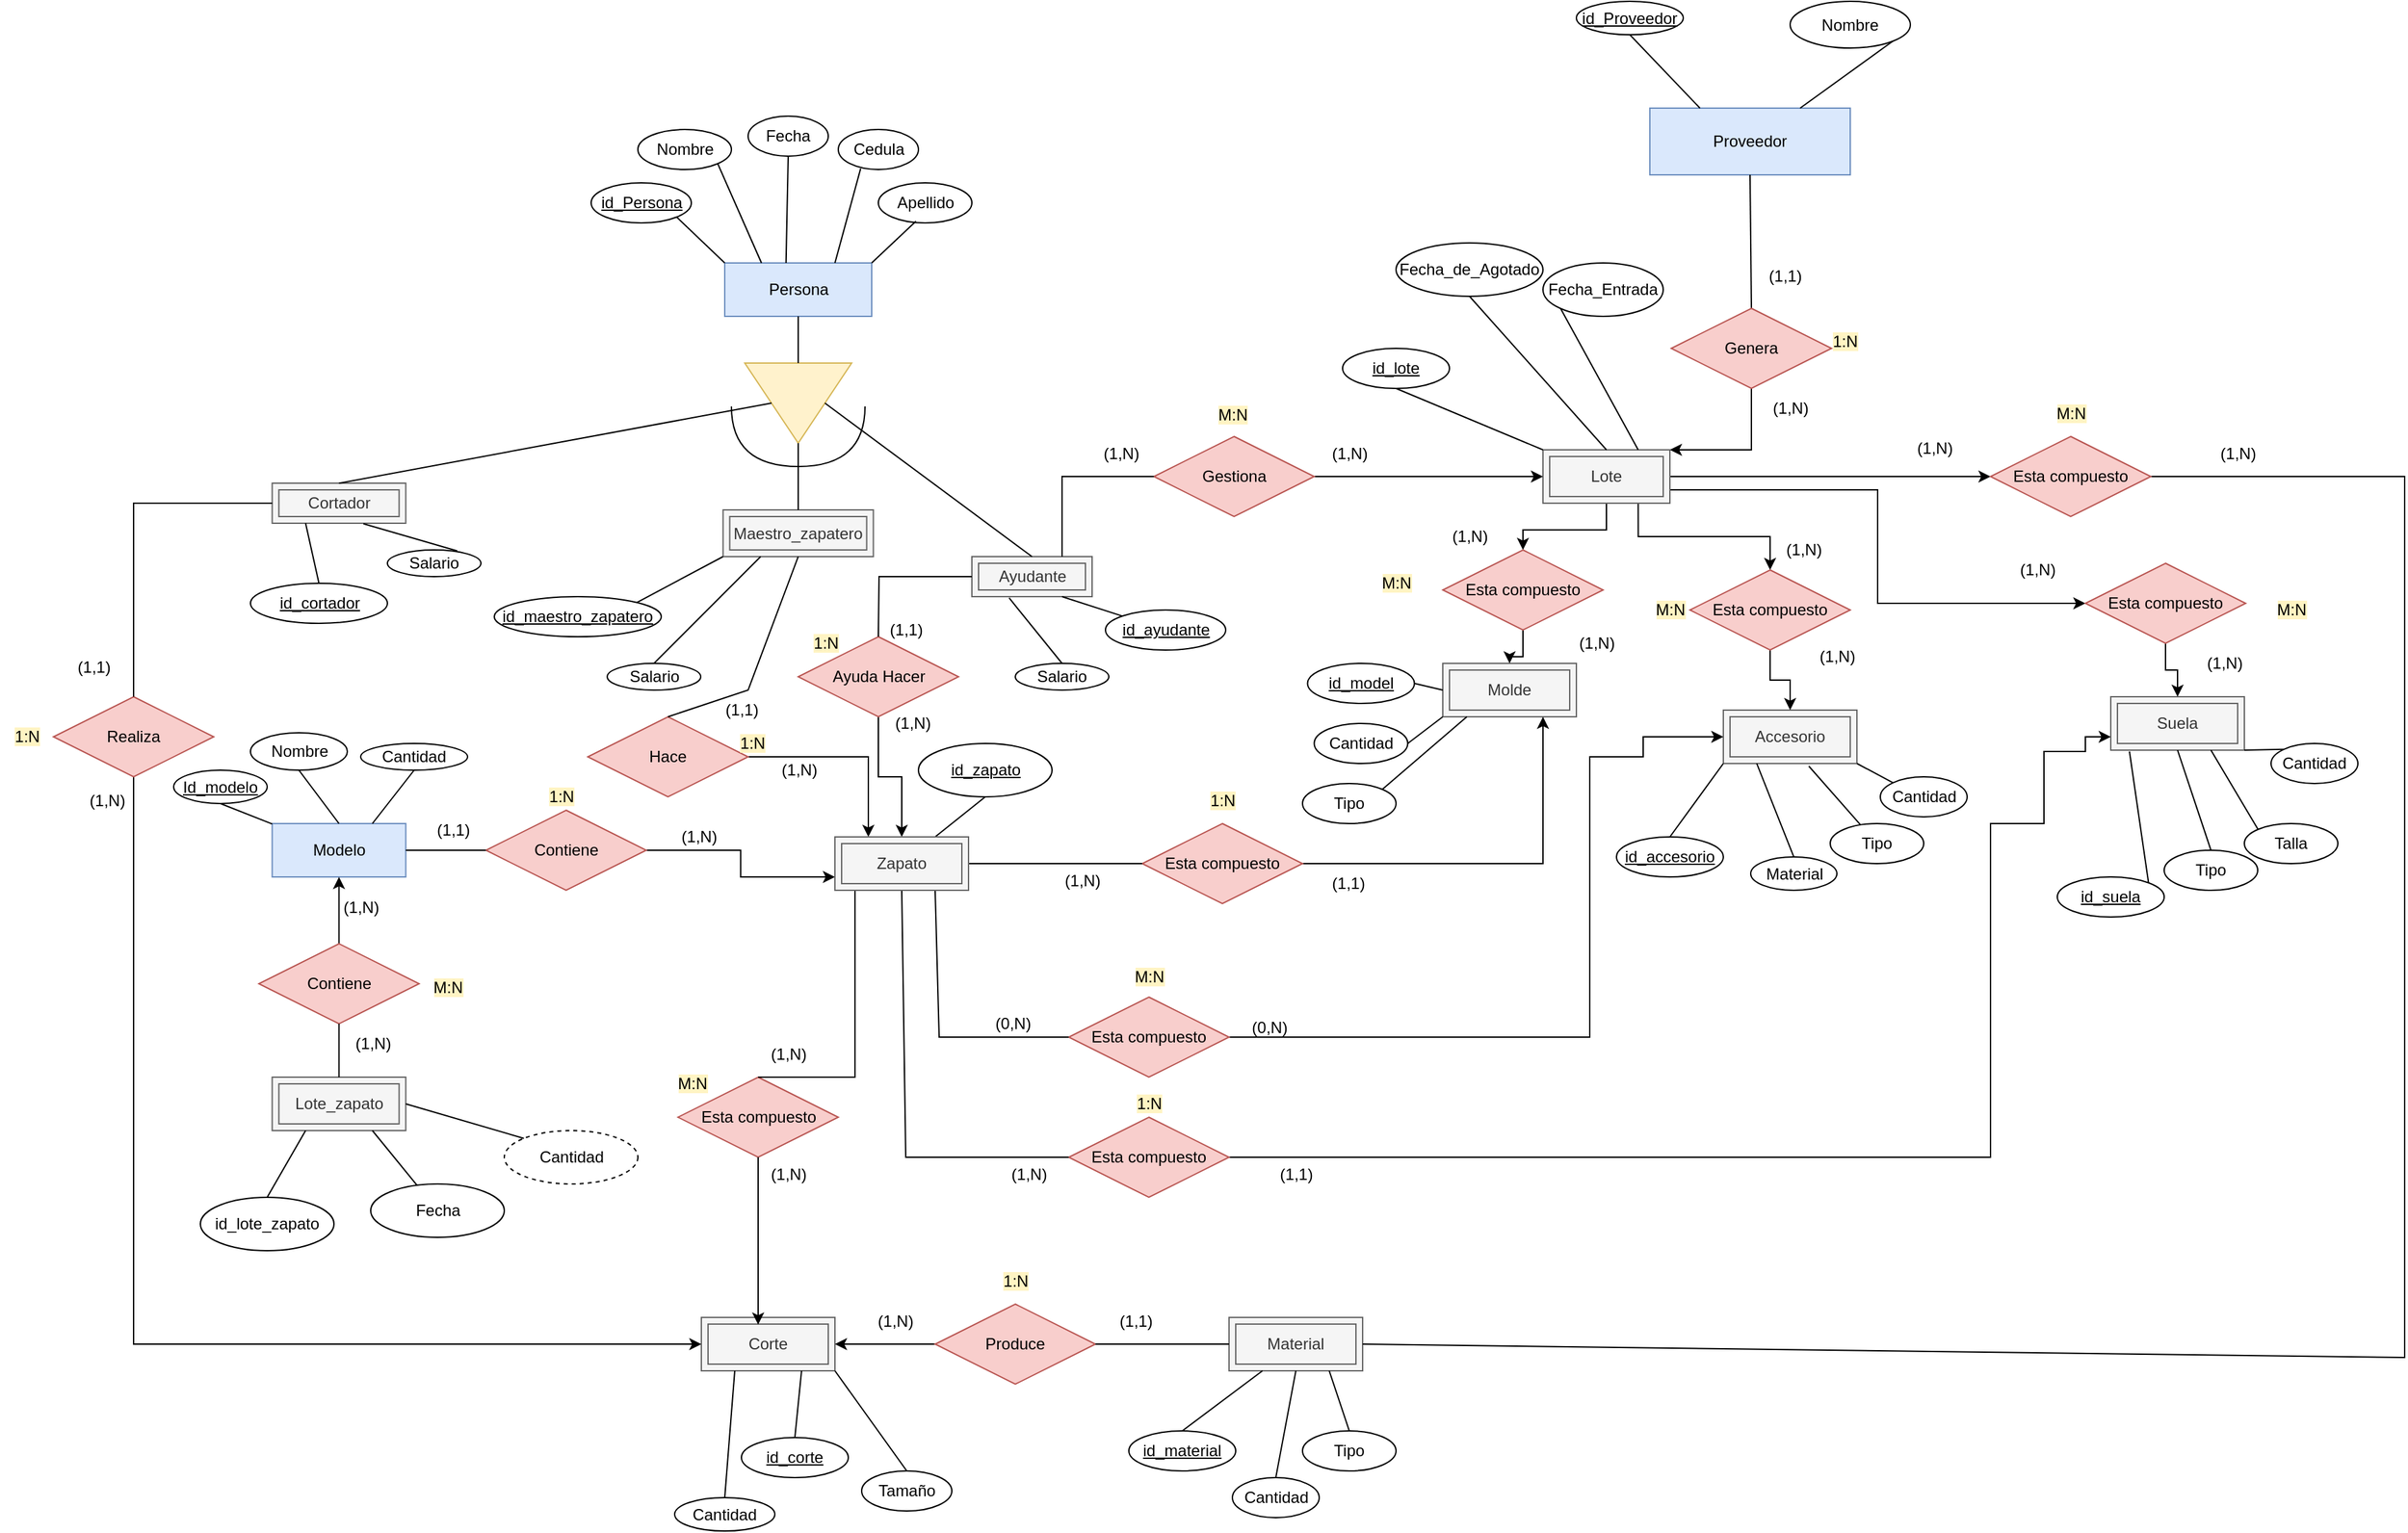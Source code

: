 <mxfile version="24.7.8">
  <diagram name="Página-1" id="F64ECn8Fv8Pn40EosmOE">
    <mxGraphModel dx="2768" dy="1077" grid="1" gridSize="10" guides="1" tooltips="1" connect="1" arrows="1" fold="1" page="1" pageScale="1" pageWidth="827" pageHeight="1169" math="0" shadow="0">
      <root>
        <mxCell id="0" />
        <mxCell id="1" parent="0" />
        <mxCell id="TFXRRNLh6fONxXUD0vy4-1" value="Persona" style="rounded=0;whiteSpace=wrap;html=1;fillColor=#dae8fc;strokeColor=#6c8ebf;" vertex="1" parent="1">
          <mxGeometry x="222.5" y="520" width="110" height="40" as="geometry" />
        </mxCell>
        <mxCell id="TFXRRNLh6fONxXUD0vy4-2" value="Nombre" style="ellipse;whiteSpace=wrap;html=1;" vertex="1" parent="1">
          <mxGeometry x="157.5" y="420" width="70" height="30" as="geometry" />
        </mxCell>
        <mxCell id="TFXRRNLh6fONxXUD0vy4-3" value="Apellido" style="ellipse;whiteSpace=wrap;html=1;" vertex="1" parent="1">
          <mxGeometry x="337.5" y="460" width="70" height="30" as="geometry" />
        </mxCell>
        <mxCell id="TFXRRNLh6fONxXUD0vy4-4" value="Cedula" style="ellipse;whiteSpace=wrap;html=1;" vertex="1" parent="1">
          <mxGeometry x="307.5" y="420" width="60" height="30" as="geometry" />
        </mxCell>
        <mxCell id="TFXRRNLh6fONxXUD0vy4-5" value="Fecha" style="ellipse;whiteSpace=wrap;html=1;" vertex="1" parent="1">
          <mxGeometry x="240" y="410" width="60" height="30" as="geometry" />
        </mxCell>
        <mxCell id="TFXRRNLh6fONxXUD0vy4-6" value="&lt;u&gt;id_Persona&lt;/u&gt;" style="ellipse;whiteSpace=wrap;html=1;" vertex="1" parent="1">
          <mxGeometry x="122.5" y="460" width="75" height="30" as="geometry" />
        </mxCell>
        <mxCell id="TFXRRNLh6fONxXUD0vy4-7" value="" style="endArrow=none;html=1;rounded=0;entryX=1;entryY=1;entryDx=0;entryDy=0;exitX=0;exitY=0;exitDx=0;exitDy=0;" edge="1" parent="1" source="TFXRRNLh6fONxXUD0vy4-1" target="TFXRRNLh6fONxXUD0vy4-6">
          <mxGeometry width="50" height="50" relative="1" as="geometry">
            <mxPoint x="547.5" y="530" as="sourcePoint" />
            <mxPoint x="597.5" y="480" as="targetPoint" />
          </mxGeometry>
        </mxCell>
        <mxCell id="TFXRRNLh6fONxXUD0vy4-9" value="" style="endArrow=none;html=1;rounded=0;entryX=1;entryY=1;entryDx=0;entryDy=0;exitX=0.25;exitY=0;exitDx=0;exitDy=0;" edge="1" parent="1" source="TFXRRNLh6fONxXUD0vy4-1" target="TFXRRNLh6fONxXUD0vy4-2">
          <mxGeometry width="50" height="50" relative="1" as="geometry">
            <mxPoint x="547.5" y="530" as="sourcePoint" />
            <mxPoint x="597.5" y="480" as="targetPoint" />
          </mxGeometry>
        </mxCell>
        <mxCell id="TFXRRNLh6fONxXUD0vy4-10" value="" style="endArrow=none;html=1;rounded=0;entryX=0.5;entryY=1;entryDx=0;entryDy=0;exitX=0.417;exitY=0;exitDx=0;exitDy=0;exitPerimeter=0;" edge="1" parent="1" source="TFXRRNLh6fONxXUD0vy4-1" target="TFXRRNLh6fONxXUD0vy4-5">
          <mxGeometry width="50" height="50" relative="1" as="geometry">
            <mxPoint x="267.5" y="460" as="sourcePoint" />
            <mxPoint x="267.5" y="420" as="targetPoint" />
            <Array as="points" />
          </mxGeometry>
        </mxCell>
        <mxCell id="TFXRRNLh6fONxXUD0vy4-11" value="" style="endArrow=none;html=1;rounded=0;entryX=0.279;entryY=0.976;entryDx=0;entryDy=0;entryPerimeter=0;exitX=0.75;exitY=0;exitDx=0;exitDy=0;" edge="1" parent="1" source="TFXRRNLh6fONxXUD0vy4-1" target="TFXRRNLh6fONxXUD0vy4-4">
          <mxGeometry width="50" height="50" relative="1" as="geometry">
            <mxPoint x="277.5" y="490" as="sourcePoint" />
            <mxPoint x="327.5" y="440" as="targetPoint" />
          </mxGeometry>
        </mxCell>
        <mxCell id="TFXRRNLh6fONxXUD0vy4-13" value="" style="endArrow=none;html=1;rounded=0;exitX=0.402;exitY=0.957;exitDx=0;exitDy=0;exitPerimeter=0;entryX=1;entryY=0;entryDx=0;entryDy=0;" edge="1" parent="1" source="TFXRRNLh6fONxXUD0vy4-3" target="TFXRRNLh6fONxXUD0vy4-1">
          <mxGeometry width="50" height="50" relative="1" as="geometry">
            <mxPoint x="507.5" y="530" as="sourcePoint" />
            <mxPoint x="336.5" y="510" as="targetPoint" />
          </mxGeometry>
        </mxCell>
        <mxCell id="TFXRRNLh6fONxXUD0vy4-14" value="" style="triangle;whiteSpace=wrap;html=1;rotation=90;fillColor=#fff2cc;strokeColor=#d6b656;" vertex="1" parent="1">
          <mxGeometry x="247.5" y="585" width="60" height="80" as="geometry" />
        </mxCell>
        <mxCell id="TFXRRNLh6fONxXUD0vy4-15" value="" style="endArrow=none;html=1;rounded=0;entryX=0.5;entryY=1;entryDx=0;entryDy=0;" edge="1" parent="1" source="TFXRRNLh6fONxXUD0vy4-14" target="TFXRRNLh6fONxXUD0vy4-1">
          <mxGeometry width="50" height="50" relative="1" as="geometry">
            <mxPoint x="507.5" y="670" as="sourcePoint" />
            <mxPoint x="557.5" y="620" as="targetPoint" />
          </mxGeometry>
        </mxCell>
        <mxCell id="TFXRRNLh6fONxXUD0vy4-16" value="Maestro_zapatero" style="shape=ext;margin=3;double=1;whiteSpace=wrap;html=1;align=center;rounded=0;glass=0;fillStyle=solid;strokeColor=#666666;verticalAlign=middle;fontFamily=Helvetica;fontSize=12;fontColor=#333333;fillColor=#f5f5f5;" vertex="1" parent="1">
          <mxGeometry x="221.25" y="705" width="112.5" height="35" as="geometry" />
        </mxCell>
        <mxCell id="TFXRRNLh6fONxXUD0vy4-17" value="Ayudante" style="shape=ext;margin=3;double=1;whiteSpace=wrap;html=1;align=center;rounded=0;glass=0;fillStyle=solid;strokeColor=#666666;verticalAlign=middle;fontFamily=Helvetica;fontSize=12;fontColor=#333333;fillColor=#f5f5f5;" vertex="1" parent="1">
          <mxGeometry x="407.5" y="740" width="90" height="30" as="geometry" />
        </mxCell>
        <mxCell id="TFXRRNLh6fONxXUD0vy4-18" value="Cortador" style="shape=ext;margin=3;double=1;whiteSpace=wrap;html=1;align=center;rounded=0;glass=0;fillStyle=solid;strokeColor=#666666;verticalAlign=middle;fontFamily=Helvetica;fontSize=12;fontColor=#333333;fillColor=#f5f5f5;" vertex="1" parent="1">
          <mxGeometry x="-116.25" y="685" width="100" height="30" as="geometry" />
        </mxCell>
        <mxCell id="TFXRRNLh6fONxXUD0vy4-19" value="" style="endArrow=none;html=1;rounded=0;entryX=1;entryY=0.5;entryDx=0;entryDy=0;exitX=0.5;exitY=0;exitDx=0;exitDy=0;entryPerimeter=0;" edge="1" parent="1" source="TFXRRNLh6fONxXUD0vy4-16" target="TFXRRNLh6fONxXUD0vy4-26">
          <mxGeometry width="50" height="50" relative="1" as="geometry">
            <mxPoint x="166.5" y="730" as="sourcePoint" />
            <mxPoint x="487.5" y="760" as="targetPoint" />
          </mxGeometry>
        </mxCell>
        <mxCell id="TFXRRNLh6fONxXUD0vy4-20" value="" style="endArrow=none;html=1;rounded=0;entryX=0.5;entryY=0;entryDx=0;entryDy=0;exitX=0.5;exitY=0;exitDx=0;exitDy=0;" edge="1" parent="1" source="TFXRRNLh6fONxXUD0vy4-17" target="TFXRRNLh6fONxXUD0vy4-14">
          <mxGeometry width="50" height="50" relative="1" as="geometry">
            <mxPoint x="387.5" y="720" as="sourcePoint" />
            <mxPoint x="377.5" y="670" as="targetPoint" />
          </mxGeometry>
        </mxCell>
        <mxCell id="TFXRRNLh6fONxXUD0vy4-22" value="" style="endArrow=none;html=1;rounded=0;exitX=0.5;exitY=0;exitDx=0;exitDy=0;entryX=0.5;entryY=1;entryDx=0;entryDy=0;" edge="1" parent="1" source="TFXRRNLh6fONxXUD0vy4-18" target="TFXRRNLh6fONxXUD0vy4-14">
          <mxGeometry width="50" height="50" relative="1" as="geometry">
            <mxPoint x="255" y="920" as="sourcePoint" />
            <mxPoint x="142.5" y="640" as="targetPoint" />
          </mxGeometry>
        </mxCell>
        <mxCell id="TFXRRNLh6fONxXUD0vy4-26" value="" style="shape=requiredInterface;html=1;verticalLabelPosition=bottom;sketch=0;rotation=90;" vertex="1" parent="1">
          <mxGeometry x="255" y="600" width="45" height="100" as="geometry" />
        </mxCell>
        <mxCell id="TFXRRNLh6fONxXUD0vy4-28" value="" style="endArrow=none;html=1;rounded=0;exitX=1;exitY=0.5;exitDx=0;exitDy=0;exitPerimeter=0;" edge="1" parent="1" source="TFXRRNLh6fONxXUD0vy4-26" target="TFXRRNLh6fONxXUD0vy4-14">
          <mxGeometry width="50" height="50" relative="1" as="geometry">
            <mxPoint x="437.5" y="810" as="sourcePoint" />
            <mxPoint x="487.5" y="760" as="targetPoint" />
          </mxGeometry>
        </mxCell>
        <mxCell id="TFXRRNLh6fONxXUD0vy4-29" value="Salario" style="ellipse;whiteSpace=wrap;html=1;" vertex="1" parent="1">
          <mxGeometry x="134.54" y="820" width="70" height="20" as="geometry" />
        </mxCell>
        <mxCell id="TFXRRNLh6fONxXUD0vy4-31" value="Salario" style="ellipse;whiteSpace=wrap;html=1;" vertex="1" parent="1">
          <mxGeometry x="-30" y="735" width="70" height="20" as="geometry" />
        </mxCell>
        <mxCell id="TFXRRNLh6fONxXUD0vy4-32" value="Salario" style="ellipse;whiteSpace=wrap;html=1;" vertex="1" parent="1">
          <mxGeometry x="440" y="820" width="70" height="20" as="geometry" />
        </mxCell>
        <mxCell id="TFXRRNLh6fONxXUD0vy4-33" value="" style="endArrow=none;html=1;rounded=0;exitX=0.747;exitY=0.036;exitDx=0;exitDy=0;exitPerimeter=0;entryX=0.683;entryY=1.012;entryDx=0;entryDy=0;entryPerimeter=0;" edge="1" parent="1" source="TFXRRNLh6fONxXUD0vy4-31" target="TFXRRNLh6fONxXUD0vy4-18">
          <mxGeometry width="50" height="50" relative="1" as="geometry">
            <mxPoint x="-43.75" y="735" as="sourcePoint" />
            <mxPoint x="-53.75" y="735" as="targetPoint" />
            <Array as="points" />
          </mxGeometry>
        </mxCell>
        <mxCell id="TFXRRNLh6fONxXUD0vy4-35" value="" style="endArrow=none;html=1;rounded=0;entryX=0.25;entryY=1;entryDx=0;entryDy=0;exitX=0.5;exitY=0;exitDx=0;exitDy=0;" edge="1" parent="1" source="TFXRRNLh6fONxXUD0vy4-29" target="TFXRRNLh6fONxXUD0vy4-16">
          <mxGeometry width="50" height="50" relative="1" as="geometry">
            <mxPoint x="164.54" y="822.5" as="sourcePoint" />
            <mxPoint x="519.54" y="732.5" as="targetPoint" />
          </mxGeometry>
        </mxCell>
        <mxCell id="TFXRRNLh6fONxXUD0vy4-36" value="" style="endArrow=none;html=1;rounded=0;entryX=0.31;entryY=1.033;entryDx=0;entryDy=0;entryPerimeter=0;exitX=0.5;exitY=0;exitDx=0;exitDy=0;" edge="1" parent="1" source="TFXRRNLh6fONxXUD0vy4-32" target="TFXRRNLh6fONxXUD0vy4-17">
          <mxGeometry width="50" height="50" relative="1" as="geometry">
            <mxPoint x="292.5" y="780" as="sourcePoint" />
            <mxPoint x="342.5" y="730" as="targetPoint" />
          </mxGeometry>
        </mxCell>
        <mxCell id="TFXRRNLh6fONxXUD0vy4-607" value="Proveedor" style="rounded=0;whiteSpace=wrap;html=1;fillColor=#dae8fc;strokeColor=#6c8ebf;" vertex="1" parent="1">
          <mxGeometry x="915" y="404" width="150" height="50" as="geometry" />
        </mxCell>
        <mxCell id="TFXRRNLh6fONxXUD0vy4-610" value="" style="endArrow=classic;html=1;rounded=0;exitX=0.5;exitY=1;exitDx=0;exitDy=0;entryX=1;entryY=0;entryDx=0;entryDy=0;" edge="1" parent="1" source="TFXRRNLh6fONxXUD0vy4-703" target="TFXRRNLh6fONxXUD0vy4-620">
          <mxGeometry width="50" height="50" relative="1" as="geometry">
            <mxPoint x="1090" y="680" as="sourcePoint" />
            <mxPoint x="875" y="500" as="targetPoint" />
            <Array as="points">
              <mxPoint x="991" y="660" />
            </Array>
          </mxGeometry>
        </mxCell>
        <mxCell id="TFXRRNLh6fONxXUD0vy4-611" value="" style="endArrow=none;html=1;rounded=0;entryX=0.5;entryY=1;entryDx=0;entryDy=0;exitX=0.5;exitY=0;exitDx=0;exitDy=0;" edge="1" parent="1" source="TFXRRNLh6fONxXUD0vy4-703" target="TFXRRNLh6fONxXUD0vy4-607">
          <mxGeometry width="50" height="50" relative="1" as="geometry">
            <mxPoint x="990" y="544" as="sourcePoint" />
            <mxPoint x="290" y="394" as="targetPoint" />
          </mxGeometry>
        </mxCell>
        <mxCell id="TFXRRNLh6fONxXUD0vy4-854" style="edgeStyle=orthogonalEdgeStyle;rounded=0;orthogonalLoop=1;jettySize=auto;html=1;exitX=1;exitY=0.5;exitDx=0;exitDy=0;fontFamily=Helvetica;fontSize=12;fontColor=default;" edge="1" parent="1" source="TFXRRNLh6fONxXUD0vy4-620" target="TFXRRNLh6fONxXUD0vy4-853">
          <mxGeometry relative="1" as="geometry" />
        </mxCell>
        <mxCell id="TFXRRNLh6fONxXUD0vy4-856" style="edgeStyle=orthogonalEdgeStyle;rounded=0;orthogonalLoop=1;jettySize=auto;html=1;exitX=0.5;exitY=1;exitDx=0;exitDy=0;entryX=0.5;entryY=0;entryDx=0;entryDy=0;fontFamily=Helvetica;fontSize=12;fontColor=default;" edge="1" parent="1" source="TFXRRNLh6fONxXUD0vy4-620" target="TFXRRNLh6fONxXUD0vy4-850">
          <mxGeometry relative="1" as="geometry" />
        </mxCell>
        <mxCell id="TFXRRNLh6fONxXUD0vy4-859" style="edgeStyle=orthogonalEdgeStyle;rounded=0;orthogonalLoop=1;jettySize=auto;html=1;exitX=0.75;exitY=1;exitDx=0;exitDy=0;entryX=0.5;entryY=0;entryDx=0;entryDy=0;fontFamily=Helvetica;fontSize=12;fontColor=default;" edge="1" parent="1" source="TFXRRNLh6fONxXUD0vy4-620" target="TFXRRNLh6fONxXUD0vy4-851">
          <mxGeometry relative="1" as="geometry" />
        </mxCell>
        <mxCell id="TFXRRNLh6fONxXUD0vy4-860" style="edgeStyle=orthogonalEdgeStyle;rounded=0;orthogonalLoop=1;jettySize=auto;html=1;exitX=1;exitY=0.75;exitDx=0;exitDy=0;entryX=0;entryY=0.5;entryDx=0;entryDy=0;fontFamily=Helvetica;fontSize=12;fontColor=default;" edge="1" parent="1" source="TFXRRNLh6fONxXUD0vy4-620" target="TFXRRNLh6fONxXUD0vy4-852">
          <mxGeometry relative="1" as="geometry" />
        </mxCell>
        <mxCell id="TFXRRNLh6fONxXUD0vy4-620" value="Lote" style="shape=ext;margin=3;double=1;whiteSpace=wrap;html=1;align=center;rounded=0;glass=0;fillStyle=solid;strokeColor=#666666;verticalAlign=middle;fontFamily=Helvetica;fontSize=12;fontColor=#333333;fillColor=#f5f5f5;" vertex="1" parent="1">
          <mxGeometry x="835" y="660" width="95" height="40" as="geometry" />
        </mxCell>
        <mxCell id="TFXRRNLh6fONxXUD0vy4-621" value="id_Proveedor" style="ellipse;whiteSpace=wrap;html=1;align=center;fontStyle=4;rounded=0;glass=0;fillStyle=solid;strokeColor=default;verticalAlign=middle;fontFamily=Helvetica;fontSize=12;fontColor=default;fillColor=default;gradientColor=none;" vertex="1" parent="1">
          <mxGeometry x="860" y="324" width="80" height="25" as="geometry" />
        </mxCell>
        <mxCell id="TFXRRNLh6fONxXUD0vy4-622" value="&lt;u&gt;id_lote&lt;/u&gt;" style="ellipse;whiteSpace=wrap;html=1;align=center;rounded=0;glass=0;fillStyle=solid;strokeColor=default;verticalAlign=middle;fontFamily=Helvetica;fontSize=12;fontColor=default;fillColor=default;gradientColor=none;" vertex="1" parent="1">
          <mxGeometry x="685" y="584" width="80" height="30" as="geometry" />
        </mxCell>
        <mxCell id="TFXRRNLh6fONxXUD0vy4-624" style="edgeStyle=orthogonalEdgeStyle;rounded=0;orthogonalLoop=1;jettySize=auto;html=1;exitX=0.5;exitY=1;exitDx=0;exitDy=0;fontFamily=Helvetica;fontSize=12;fontColor=default;" edge="1" parent="1" source="TFXRRNLh6fONxXUD0vy4-622" target="TFXRRNLh6fONxXUD0vy4-622">
          <mxGeometry relative="1" as="geometry" />
        </mxCell>
        <mxCell id="TFXRRNLh6fONxXUD0vy4-625" value="Fecha_Entrada" style="ellipse;whiteSpace=wrap;html=1;align=center;rounded=0;glass=0;fillStyle=solid;strokeColor=default;verticalAlign=middle;fontFamily=Helvetica;fontSize=12;fontColor=default;fillColor=default;gradientColor=none;" vertex="1" parent="1">
          <mxGeometry x="835" y="520" width="90" height="40" as="geometry" />
        </mxCell>
        <mxCell id="TFXRRNLh6fONxXUD0vy4-627" value="Fecha_de_Agotado" style="ellipse;whiteSpace=wrap;html=1;align=center;rounded=0;glass=0;fillStyle=solid;strokeColor=default;verticalAlign=middle;fontFamily=Helvetica;fontSize=12;fontColor=default;fillColor=default;gradientColor=none;" vertex="1" parent="1">
          <mxGeometry x="725" y="505" width="110" height="40" as="geometry" />
        </mxCell>
        <mxCell id="TFXRRNLh6fONxXUD0vy4-631" value="Molde" style="shape=ext;margin=3;double=1;whiteSpace=wrap;html=1;align=center;rounded=0;glass=0;fillStyle=solid;strokeColor=#666666;verticalAlign=middle;fontFamily=Helvetica;fontSize=12;fontColor=#333333;fillColor=#f5f5f5;" vertex="1" parent="1">
          <mxGeometry x="760" y="820" width="100" height="40" as="geometry" />
        </mxCell>
        <mxCell id="TFXRRNLh6fONxXUD0vy4-632" value="Material" style="shape=ext;margin=3;double=1;whiteSpace=wrap;html=1;align=center;rounded=0;glass=0;fillStyle=solid;strokeColor=#666666;verticalAlign=middle;fontFamily=Helvetica;fontSize=12;fontColor=#333333;fillColor=#f5f5f5;" vertex="1" parent="1">
          <mxGeometry x="600" y="1310" width="100" height="40" as="geometry" />
        </mxCell>
        <mxCell id="TFXRRNLh6fONxXUD0vy4-633" value="Suela" style="shape=ext;margin=3;double=1;whiteSpace=wrap;html=1;align=center;rounded=0;glass=0;fillStyle=solid;strokeColor=#666666;verticalAlign=middle;fontFamily=Helvetica;fontSize=12;fontColor=#333333;fillColor=#f5f5f5;" vertex="1" parent="1">
          <mxGeometry x="1260" y="845" width="100" height="40" as="geometry" />
        </mxCell>
        <mxCell id="TFXRRNLh6fONxXUD0vy4-634" value="&lt;u&gt;id_model&lt;/u&gt;" style="ellipse;whiteSpace=wrap;html=1;align=center;rounded=0;glass=0;fillStyle=solid;strokeColor=default;verticalAlign=middle;fontFamily=Helvetica;fontSize=12;fontColor=default;fillColor=default;gradientColor=none;" vertex="1" parent="1">
          <mxGeometry x="658.75" y="820" width="80" height="30" as="geometry" />
        </mxCell>
        <mxCell id="TFXRRNLh6fONxXUD0vy4-635" value="&lt;u&gt;id_material&lt;/u&gt;" style="ellipse;whiteSpace=wrap;html=1;align=center;rounded=0;glass=0;fillStyle=solid;strokeColor=default;verticalAlign=middle;fontFamily=Helvetica;fontSize=12;fontColor=default;fillColor=default;gradientColor=none;" vertex="1" parent="1">
          <mxGeometry x="525" y="1395" width="80" height="30" as="geometry" />
        </mxCell>
        <mxCell id="TFXRRNLh6fONxXUD0vy4-636" value="&lt;u&gt;id_suela&lt;/u&gt;" style="ellipse;whiteSpace=wrap;html=1;align=center;rounded=0;glass=0;fillStyle=solid;strokeColor=default;verticalAlign=middle;fontFamily=Helvetica;fontSize=12;fontColor=default;fillColor=default;gradientColor=none;" vertex="1" parent="1">
          <mxGeometry x="1220" y="980" width="80" height="30" as="geometry" />
        </mxCell>
        <mxCell id="TFXRRNLh6fONxXUD0vy4-637" value="&lt;u&gt;id_maestro_zapatero&lt;/u&gt;" style="ellipse;whiteSpace=wrap;html=1;align=center;rounded=0;glass=0;fillStyle=solid;strokeColor=default;verticalAlign=middle;fontFamily=Helvetica;fontSize=12;fontColor=default;fillColor=default;gradientColor=none;" vertex="1" parent="1">
          <mxGeometry x="50" y="770" width="125" height="30" as="geometry" />
        </mxCell>
        <mxCell id="TFXRRNLh6fONxXUD0vy4-638" value="&lt;u&gt;id_cortador&lt;/u&gt;" style="ellipse;whiteSpace=wrap;html=1;align=center;rounded=0;glass=0;fillStyle=solid;strokeColor=default;verticalAlign=middle;fontFamily=Helvetica;fontSize=12;fontColor=default;fillColor=default;gradientColor=none;" vertex="1" parent="1">
          <mxGeometry x="-132.5" y="760" width="102.5" height="30" as="geometry" />
        </mxCell>
        <mxCell id="TFXRRNLh6fONxXUD0vy4-639" value="&lt;u&gt;id_ayudante&lt;/u&gt;" style="ellipse;whiteSpace=wrap;html=1;align=center;rounded=0;glass=0;fillStyle=solid;strokeColor=default;verticalAlign=middle;fontFamily=Helvetica;fontSize=12;fontColor=default;fillColor=default;gradientColor=none;" vertex="1" parent="1">
          <mxGeometry x="507.5" y="780" width="90" height="30" as="geometry" />
        </mxCell>
        <mxCell id="TFXRRNLh6fONxXUD0vy4-642" value="Cantidad" style="ellipse;whiteSpace=wrap;html=1;align=center;rounded=0;glass=0;fillStyle=solid;strokeColor=default;verticalAlign=middle;fontFamily=Helvetica;fontSize=12;fontColor=default;fillColor=default;gradientColor=none;" vertex="1" parent="1">
          <mxGeometry x="663.75" y="865" width="70" height="30" as="geometry" />
        </mxCell>
        <mxCell id="TFXRRNLh6fONxXUD0vy4-643" value="Tipo" style="ellipse;whiteSpace=wrap;html=1;align=center;rounded=0;glass=0;fillStyle=solid;strokeColor=default;verticalAlign=middle;fontFamily=Helvetica;fontSize=12;fontColor=default;fillColor=default;gradientColor=none;" vertex="1" parent="1">
          <mxGeometry x="655" y="910" width="70" height="30" as="geometry" />
        </mxCell>
        <mxCell id="TFXRRNLh6fONxXUD0vy4-648" value="" style="endArrow=none;html=1;rounded=0;fontFamily=Helvetica;fontSize=12;fontColor=default;entryX=0.18;entryY=1;entryDx=0;entryDy=0;entryPerimeter=0;exitX=1;exitY=0;exitDx=0;exitDy=0;" edge="1" parent="1" source="TFXRRNLh6fONxXUD0vy4-643" target="TFXRRNLh6fONxXUD0vy4-631">
          <mxGeometry width="50" height="50" relative="1" as="geometry">
            <mxPoint x="710" y="1060" as="sourcePoint" />
            <mxPoint x="740" y="1010" as="targetPoint" />
          </mxGeometry>
        </mxCell>
        <mxCell id="TFXRRNLh6fONxXUD0vy4-649" value="" style="endArrow=none;html=1;rounded=0;fontFamily=Helvetica;fontSize=12;fontColor=default;entryX=0;entryY=1;entryDx=0;entryDy=0;exitX=1;exitY=0.5;exitDx=0;exitDy=0;" edge="1" parent="1" source="TFXRRNLh6fONxXUD0vy4-642" target="TFXRRNLh6fONxXUD0vy4-631">
          <mxGeometry width="50" height="50" relative="1" as="geometry">
            <mxPoint x="710" y="1060" as="sourcePoint" />
            <mxPoint x="760" y="1010" as="targetPoint" />
          </mxGeometry>
        </mxCell>
        <mxCell id="TFXRRNLh6fONxXUD0vy4-650" value="" style="endArrow=none;html=1;rounded=0;fontFamily=Helvetica;fontSize=12;fontColor=default;entryX=0;entryY=0.5;entryDx=0;entryDy=0;exitX=1;exitY=0.5;exitDx=0;exitDy=0;" edge="1" parent="1" source="TFXRRNLh6fONxXUD0vy4-634" target="TFXRRNLh6fONxXUD0vy4-631">
          <mxGeometry width="50" height="50" relative="1" as="geometry">
            <mxPoint x="710" y="1060" as="sourcePoint" />
            <mxPoint x="760" y="1010" as="targetPoint" />
          </mxGeometry>
        </mxCell>
        <mxCell id="TFXRRNLh6fONxXUD0vy4-651" value="Cantidad" style="ellipse;whiteSpace=wrap;html=1;align=center;rounded=0;glass=0;fillStyle=solid;strokeColor=default;verticalAlign=middle;fontFamily=Helvetica;fontSize=12;fontColor=default;fillColor=default;gradientColor=none;" vertex="1" parent="1">
          <mxGeometry x="602.5" y="1430" width="65" height="30" as="geometry" />
        </mxCell>
        <mxCell id="TFXRRNLh6fONxXUD0vy4-652" value="Tipo" style="ellipse;whiteSpace=wrap;html=1;align=center;rounded=0;glass=0;fillStyle=solid;strokeColor=default;verticalAlign=middle;fontFamily=Helvetica;fontSize=12;fontColor=default;fillColor=default;gradientColor=none;" vertex="1" parent="1">
          <mxGeometry x="655" y="1395" width="70" height="30" as="geometry" />
        </mxCell>
        <mxCell id="TFXRRNLh6fONxXUD0vy4-653" value="Talla" style="ellipse;whiteSpace=wrap;html=1;align=center;rounded=0;glass=0;fillStyle=solid;strokeColor=default;verticalAlign=middle;fontFamily=Helvetica;fontSize=12;fontColor=default;fillColor=default;gradientColor=none;" vertex="1" parent="1">
          <mxGeometry x="1360" y="940" width="70" height="30" as="geometry" />
        </mxCell>
        <mxCell id="TFXRRNLh6fONxXUD0vy4-655" value="Tipo" style="ellipse;whiteSpace=wrap;html=1;align=center;rounded=0;glass=0;fillStyle=solid;strokeColor=default;verticalAlign=middle;fontFamily=Helvetica;fontSize=12;fontColor=default;fillColor=default;gradientColor=none;" vertex="1" parent="1">
          <mxGeometry x="1300" y="960" width="70" height="30" as="geometry" />
        </mxCell>
        <mxCell id="TFXRRNLh6fONxXUD0vy4-656" value="Accesorio" style="shape=ext;margin=3;double=1;whiteSpace=wrap;html=1;align=center;rounded=0;glass=0;fillStyle=solid;strokeColor=#666666;verticalAlign=middle;fontFamily=Helvetica;fontSize=12;fontColor=#333333;fillColor=#f5f5f5;" vertex="1" parent="1">
          <mxGeometry x="970" y="855.0" width="100" height="40" as="geometry" />
        </mxCell>
        <mxCell id="TFXRRNLh6fONxXUD0vy4-662" value="&lt;u&gt;id_accesorio&lt;/u&gt;" style="ellipse;whiteSpace=wrap;html=1;align=center;rounded=0;glass=0;fillStyle=solid;strokeColor=default;verticalAlign=middle;fontFamily=Helvetica;fontSize=12;fontColor=default;fillColor=default;gradientColor=none;" vertex="1" parent="1">
          <mxGeometry x="890" y="950.0" width="80" height="30" as="geometry" />
        </mxCell>
        <mxCell id="TFXRRNLh6fONxXUD0vy4-663" value="Cantidad" style="ellipse;whiteSpace=wrap;html=1;align=center;rounded=0;glass=0;fillStyle=solid;strokeColor=default;verticalAlign=middle;fontFamily=Helvetica;fontSize=12;fontColor=default;fillColor=default;gradientColor=none;" vertex="1" parent="1">
          <mxGeometry x="1380" y="880" width="65" height="30" as="geometry" />
        </mxCell>
        <mxCell id="TFXRRNLh6fONxXUD0vy4-664" value="Cantidad" style="ellipse;whiteSpace=wrap;html=1;align=center;rounded=0;glass=0;fillStyle=solid;strokeColor=default;verticalAlign=middle;fontFamily=Helvetica;fontSize=12;fontColor=default;fillColor=default;gradientColor=none;" vertex="1" parent="1">
          <mxGeometry x="1087.5" y="905.0" width="65" height="30" as="geometry" />
        </mxCell>
        <mxCell id="TFXRRNLh6fONxXUD0vy4-665" value="Tipo" style="ellipse;whiteSpace=wrap;html=1;align=center;rounded=0;glass=0;fillStyle=solid;strokeColor=default;verticalAlign=middle;fontFamily=Helvetica;fontSize=12;fontColor=default;fillColor=default;gradientColor=none;" vertex="1" parent="1">
          <mxGeometry x="1050" y="940.0" width="70" height="30" as="geometry" />
        </mxCell>
        <mxCell id="TFXRRNLh6fONxXUD0vy4-666" value="Material" style="ellipse;whiteSpace=wrap;html=1;align=center;rounded=0;glass=0;fillStyle=solid;strokeColor=default;verticalAlign=middle;fontFamily=Helvetica;fontSize=12;fontColor=default;fillColor=default;gradientColor=none;" vertex="1" parent="1">
          <mxGeometry x="990.5" y="965.0" width="64.5" height="25" as="geometry" />
        </mxCell>
        <mxCell id="TFXRRNLh6fONxXUD0vy4-670" value="" style="endArrow=none;html=1;rounded=0;fontFamily=Helvetica;fontSize=12;fontColor=default;entryX=0.25;entryY=1;entryDx=0;entryDy=0;exitX=0.5;exitY=0;exitDx=0;exitDy=0;" edge="1" parent="1" source="TFXRRNLh6fONxXUD0vy4-635" target="TFXRRNLh6fONxXUD0vy4-632">
          <mxGeometry width="50" height="50" relative="1" as="geometry">
            <mxPoint x="725" y="1325" as="sourcePoint" />
            <mxPoint x="775" y="1275" as="targetPoint" />
          </mxGeometry>
        </mxCell>
        <mxCell id="TFXRRNLh6fONxXUD0vy4-671" value="" style="endArrow=none;html=1;rounded=0;fontFamily=Helvetica;fontSize=12;fontColor=default;entryX=0.5;entryY=1;entryDx=0;entryDy=0;exitX=0.5;exitY=0;exitDx=0;exitDy=0;" edge="1" parent="1" source="TFXRRNLh6fONxXUD0vy4-651" target="TFXRRNLh6fONxXUD0vy4-632">
          <mxGeometry width="50" height="50" relative="1" as="geometry">
            <mxPoint x="725" y="1325" as="sourcePoint" />
            <mxPoint x="775" y="1275" as="targetPoint" />
          </mxGeometry>
        </mxCell>
        <mxCell id="TFXRRNLh6fONxXUD0vy4-672" value="" style="endArrow=none;html=1;rounded=0;fontFamily=Helvetica;fontSize=12;fontColor=default;entryX=0.5;entryY=0;entryDx=0;entryDy=0;exitX=0.75;exitY=1;exitDx=0;exitDy=0;" edge="1" parent="1" source="TFXRRNLh6fONxXUD0vy4-632" target="TFXRRNLh6fONxXUD0vy4-652">
          <mxGeometry width="50" height="50" relative="1" as="geometry">
            <mxPoint x="725" y="1325" as="sourcePoint" />
            <mxPoint x="775" y="1275" as="targetPoint" />
          </mxGeometry>
        </mxCell>
        <mxCell id="TFXRRNLh6fONxXUD0vy4-675" value="" style="endArrow=none;html=1;rounded=0;fontFamily=Helvetica;fontSize=12;fontColor=default;entryX=0.5;entryY=0;entryDx=0;entryDy=0;exitX=0.5;exitY=1;exitDx=0;exitDy=0;" edge="1" parent="1" source="TFXRRNLh6fONxXUD0vy4-633" target="TFXRRNLh6fONxXUD0vy4-655">
          <mxGeometry width="50" height="50" relative="1" as="geometry">
            <mxPoint x="1110" y="995" as="sourcePoint" />
            <mxPoint x="1160" y="945" as="targetPoint" />
          </mxGeometry>
        </mxCell>
        <mxCell id="TFXRRNLh6fONxXUD0vy4-676" value="" style="endArrow=none;html=1;rounded=0;fontFamily=Helvetica;fontSize=12;fontColor=default;entryX=0.14;entryY=1.025;entryDx=0;entryDy=0;entryPerimeter=0;exitX=1;exitY=0;exitDx=0;exitDy=0;" edge="1" parent="1" source="TFXRRNLh6fONxXUD0vy4-636" target="TFXRRNLh6fONxXUD0vy4-633">
          <mxGeometry width="50" height="50" relative="1" as="geometry">
            <mxPoint x="1110" y="995" as="sourcePoint" />
            <mxPoint x="1160" y="945" as="targetPoint" />
          </mxGeometry>
        </mxCell>
        <mxCell id="TFXRRNLh6fONxXUD0vy4-677" value="" style="endArrow=none;html=1;rounded=0;fontFamily=Helvetica;fontSize=12;fontColor=default;entryX=0.75;entryY=1;entryDx=0;entryDy=0;exitX=0;exitY=0;exitDx=0;exitDy=0;" edge="1" parent="1" source="TFXRRNLh6fONxXUD0vy4-653" target="TFXRRNLh6fONxXUD0vy4-633">
          <mxGeometry width="50" height="50" relative="1" as="geometry">
            <mxPoint x="1110" y="995" as="sourcePoint" />
            <mxPoint x="1160" y="945" as="targetPoint" />
          </mxGeometry>
        </mxCell>
        <mxCell id="TFXRRNLh6fONxXUD0vy4-678" value="" style="endArrow=none;html=1;rounded=0;fontFamily=Helvetica;fontSize=12;fontColor=default;entryX=1;entryY=1;entryDx=0;entryDy=0;exitX=0;exitY=0;exitDx=0;exitDy=0;" edge="1" parent="1" source="TFXRRNLh6fONxXUD0vy4-663" target="TFXRRNLh6fONxXUD0vy4-633">
          <mxGeometry width="50" height="50" relative="1" as="geometry">
            <mxPoint x="1110" y="995" as="sourcePoint" />
            <mxPoint x="1160" y="945" as="targetPoint" />
          </mxGeometry>
        </mxCell>
        <mxCell id="TFXRRNLh6fONxXUD0vy4-679" value="" style="endArrow=none;html=1;rounded=0;fontFamily=Helvetica;fontSize=12;fontColor=default;entryX=0.5;entryY=0;entryDx=0;entryDy=0;exitX=0;exitY=1;exitDx=0;exitDy=0;" edge="1" parent="1" source="TFXRRNLh6fONxXUD0vy4-656" target="TFXRRNLh6fONxXUD0vy4-662">
          <mxGeometry width="50" height="50" relative="1" as="geometry">
            <mxPoint x="610" y="970" as="sourcePoint" />
            <mxPoint x="660" y="920.0" as="targetPoint" />
          </mxGeometry>
        </mxCell>
        <mxCell id="TFXRRNLh6fONxXUD0vy4-680" value="" style="endArrow=none;html=1;rounded=0;fontFamily=Helvetica;fontSize=12;fontColor=default;entryX=0.25;entryY=1;entryDx=0;entryDy=0;exitX=0.5;exitY=0;exitDx=0;exitDy=0;" edge="1" parent="1" source="TFXRRNLh6fONxXUD0vy4-666" target="TFXRRNLh6fONxXUD0vy4-656">
          <mxGeometry width="50" height="50" relative="1" as="geometry">
            <mxPoint x="610" y="970" as="sourcePoint" />
            <mxPoint x="660" y="920.0" as="targetPoint" />
          </mxGeometry>
        </mxCell>
        <mxCell id="TFXRRNLh6fONxXUD0vy4-681" value="" style="endArrow=none;html=1;rounded=0;fontFamily=Helvetica;fontSize=12;fontColor=default;entryX=0.64;entryY=1.05;entryDx=0;entryDy=0;entryPerimeter=0;" edge="1" parent="1" source="TFXRRNLh6fONxXUD0vy4-665" target="TFXRRNLh6fONxXUD0vy4-656">
          <mxGeometry width="50" height="50" relative="1" as="geometry">
            <mxPoint x="610" y="970" as="sourcePoint" />
            <mxPoint x="660" y="920.0" as="targetPoint" />
          </mxGeometry>
        </mxCell>
        <mxCell id="TFXRRNLh6fONxXUD0vy4-682" value="" style="endArrow=none;html=1;rounded=0;fontFamily=Helvetica;fontSize=12;fontColor=default;entryX=1;entryY=1;entryDx=0;entryDy=0;exitX=0;exitY=0;exitDx=0;exitDy=0;" edge="1" parent="1" source="TFXRRNLh6fONxXUD0vy4-664" target="TFXRRNLh6fONxXUD0vy4-656">
          <mxGeometry width="50" height="50" relative="1" as="geometry">
            <mxPoint x="1094.52" y="897.369" as="sourcePoint" />
            <mxPoint x="660" y="920.0" as="targetPoint" />
          </mxGeometry>
        </mxCell>
        <mxCell id="TFXRRNLh6fONxXUD0vy4-691" value="Nombre" style="ellipse;whiteSpace=wrap;html=1;align=center;rounded=0;glass=0;fillStyle=solid;strokeColor=default;verticalAlign=middle;fontFamily=Helvetica;fontSize=12;fontColor=default;fillColor=default;gradientColor=none;" vertex="1" parent="1">
          <mxGeometry x="1020" y="324" width="90" height="35" as="geometry" />
        </mxCell>
        <mxCell id="TFXRRNLh6fONxXUD0vy4-692" value="" style="endArrow=none;html=1;rounded=0;fontFamily=Helvetica;fontSize=12;fontColor=default;entryX=0.5;entryY=1;entryDx=0;entryDy=0;exitX=0.25;exitY=0;exitDx=0;exitDy=0;" edge="1" parent="1" source="TFXRRNLh6fONxXUD0vy4-607" target="TFXRRNLh6fONxXUD0vy4-621">
          <mxGeometry width="50" height="50" relative="1" as="geometry">
            <mxPoint x="760" y="574" as="sourcePoint" />
            <mxPoint x="810" y="524" as="targetPoint" />
            <Array as="points" />
          </mxGeometry>
        </mxCell>
        <mxCell id="TFXRRNLh6fONxXUD0vy4-695" value="" style="endArrow=none;html=1;rounded=0;fontFamily=Helvetica;fontSize=12;fontColor=default;entryX=1;entryY=1;entryDx=0;entryDy=0;exitX=0.75;exitY=0;exitDx=0;exitDy=0;" edge="1" parent="1" source="TFXRRNLh6fONxXUD0vy4-607" target="TFXRRNLh6fONxXUD0vy4-691">
          <mxGeometry width="50" height="50" relative="1" as="geometry">
            <mxPoint x="760" y="574" as="sourcePoint" />
            <mxPoint x="810" y="524" as="targetPoint" />
          </mxGeometry>
        </mxCell>
        <mxCell id="TFXRRNLh6fONxXUD0vy4-696" value="" style="endArrow=none;html=1;rounded=0;fontFamily=Helvetica;fontSize=12;fontColor=default;entryX=0.75;entryY=1;entryDx=0;entryDy=0;" edge="1" parent="1" source="TFXRRNLh6fONxXUD0vy4-639" target="TFXRRNLh6fONxXUD0vy4-17">
          <mxGeometry width="50" height="50" relative="1" as="geometry">
            <mxPoint x="332.5" y="880" as="sourcePoint" />
            <mxPoint x="382.5" y="830" as="targetPoint" />
          </mxGeometry>
        </mxCell>
        <mxCell id="TFXRRNLh6fONxXUD0vy4-697" value="" style="endArrow=none;html=1;rounded=0;fontFamily=Helvetica;fontSize=12;fontColor=default;entryX=0.25;entryY=1;entryDx=0;entryDy=0;exitX=0.5;exitY=0;exitDx=0;exitDy=0;" edge="1" parent="1" source="TFXRRNLh6fONxXUD0vy4-638" target="TFXRRNLh6fONxXUD0vy4-18">
          <mxGeometry width="50" height="50" relative="1" as="geometry">
            <mxPoint x="-139" y="775" as="sourcePoint" />
            <mxPoint x="46.25" y="785" as="targetPoint" />
          </mxGeometry>
        </mxCell>
        <mxCell id="TFXRRNLh6fONxXUD0vy4-699" value="" style="endArrow=none;html=1;rounded=0;fontFamily=Helvetica;fontSize=12;fontColor=default;entryX=0;entryY=0;entryDx=0;entryDy=0;exitX=0.5;exitY=1;exitDx=0;exitDy=0;" edge="1" parent="1" source="TFXRRNLh6fONxXUD0vy4-622" target="TFXRRNLh6fONxXUD0vy4-620">
          <mxGeometry width="50" height="50" relative="1" as="geometry">
            <mxPoint x="690" y="660" as="sourcePoint" />
            <mxPoint x="740" y="610" as="targetPoint" />
          </mxGeometry>
        </mxCell>
        <mxCell id="TFXRRNLh6fONxXUD0vy4-700" value="" style="endArrow=none;html=1;rounded=0;fontFamily=Helvetica;fontSize=12;fontColor=default;entryX=0.5;entryY=1;entryDx=0;entryDy=0;exitX=0.5;exitY=0;exitDx=0;exitDy=0;" edge="1" parent="1" source="TFXRRNLh6fONxXUD0vy4-620" target="TFXRRNLh6fONxXUD0vy4-627">
          <mxGeometry width="50" height="50" relative="1" as="geometry">
            <mxPoint x="690" y="660" as="sourcePoint" />
            <mxPoint x="740" y="610" as="targetPoint" />
          </mxGeometry>
        </mxCell>
        <mxCell id="TFXRRNLh6fONxXUD0vy4-701" value="" style="endArrow=none;html=1;rounded=0;fontFamily=Helvetica;fontSize=12;fontColor=default;entryX=0;entryY=1;entryDx=0;entryDy=0;exitX=0.75;exitY=0;exitDx=0;exitDy=0;" edge="1" parent="1" source="TFXRRNLh6fONxXUD0vy4-620" target="TFXRRNLh6fONxXUD0vy4-625">
          <mxGeometry width="50" height="50" relative="1" as="geometry">
            <mxPoint x="690" y="660" as="sourcePoint" />
            <mxPoint x="740" y="610" as="targetPoint" />
          </mxGeometry>
        </mxCell>
        <mxCell id="TFXRRNLh6fONxXUD0vy4-706" style="edgeStyle=orthogonalEdgeStyle;rounded=0;orthogonalLoop=1;jettySize=auto;html=1;exitX=1;exitY=0.5;exitDx=0;exitDy=0;fontFamily=Helvetica;fontSize=12;fontColor=default;" edge="1" parent="1" source="TFXRRNLh6fONxXUD0vy4-702" target="TFXRRNLh6fONxXUD0vy4-620">
          <mxGeometry relative="1" as="geometry" />
        </mxCell>
        <mxCell id="TFXRRNLh6fONxXUD0vy4-702" value="Gestiona" style="shape=rhombus;perimeter=rhombusPerimeter;whiteSpace=wrap;html=1;align=center;rounded=0;glass=0;fillStyle=solid;strokeColor=#b85450;verticalAlign=middle;fontFamily=Helvetica;fontSize=12;fillColor=#f8cecc;" vertex="1" parent="1">
          <mxGeometry x="543.75" y="650" width="120" height="60" as="geometry" />
        </mxCell>
        <mxCell id="TFXRRNLh6fONxXUD0vy4-703" value="Genera" style="shape=rhombus;perimeter=rhombusPerimeter;whiteSpace=wrap;html=1;align=center;rounded=0;glass=0;fillStyle=solid;strokeColor=#b85450;verticalAlign=middle;fontFamily=Helvetica;fontSize=12;fillColor=#f8cecc;" vertex="1" parent="1">
          <mxGeometry x="931" y="554" width="120" height="60" as="geometry" />
        </mxCell>
        <mxCell id="TFXRRNLh6fONxXUD0vy4-705" value="" style="endArrow=none;html=1;rounded=0;fontFamily=Helvetica;fontSize=12;fontColor=default;entryX=0.75;entryY=0;entryDx=0;entryDy=0;exitX=0;exitY=0.5;exitDx=0;exitDy=0;" edge="1" parent="1" source="TFXRRNLh6fONxXUD0vy4-702" target="TFXRRNLh6fONxXUD0vy4-17">
          <mxGeometry width="50" height="50" relative="1" as="geometry">
            <mxPoint x="672.5" y="880" as="sourcePoint" />
            <mxPoint x="722.5" y="830" as="targetPoint" />
            <Array as="points">
              <mxPoint x="475" y="680" />
            </Array>
          </mxGeometry>
        </mxCell>
        <mxCell id="TFXRRNLh6fONxXUD0vy4-709" value="Corte" style="shape=ext;margin=3;double=1;whiteSpace=wrap;html=1;align=center;rounded=0;glass=0;fillStyle=solid;strokeColor=#666666;verticalAlign=middle;fontFamily=Helvetica;fontSize=12;fillColor=#f5f5f5;fontColor=#333333;" vertex="1" parent="1">
          <mxGeometry x="205" y="1310" width="100" height="40" as="geometry" />
        </mxCell>
        <mxCell id="TFXRRNLh6fONxXUD0vy4-711" value="&lt;u&gt;id_corte&lt;/u&gt;" style="ellipse;whiteSpace=wrap;html=1;align=center;rounded=0;glass=0;fillStyle=solid;strokeColor=default;verticalAlign=middle;fontFamily=Helvetica;fontSize=12;fontColor=default;fillColor=default;gradientColor=none;" vertex="1" parent="1">
          <mxGeometry x="235" y="1400" width="80" height="30" as="geometry" />
        </mxCell>
        <mxCell id="TFXRRNLh6fONxXUD0vy4-712" value="Cantidad" style="ellipse;whiteSpace=wrap;html=1;align=center;rounded=0;glass=0;fillStyle=solid;strokeColor=default;verticalAlign=middle;fontFamily=Helvetica;fontSize=12;fontColor=default;fillColor=default;gradientColor=none;" vertex="1" parent="1">
          <mxGeometry x="185" y="1445" width="75" height="25" as="geometry" />
        </mxCell>
        <mxCell id="TFXRRNLh6fONxXUD0vy4-715" value="Tamaño" style="ellipse;whiteSpace=wrap;html=1;align=center;rounded=0;glass=0;fillStyle=solid;strokeColor=default;verticalAlign=middle;fontFamily=Helvetica;fontSize=12;fontColor=default;fillColor=default;gradientColor=none;" vertex="1" parent="1">
          <mxGeometry x="325" y="1425" width="67.5" height="30" as="geometry" />
        </mxCell>
        <mxCell id="TFXRRNLh6fONxXUD0vy4-717" value="" style="endArrow=none;html=1;rounded=0;fontFamily=Helvetica;fontSize=12;fontColor=default;entryX=0.75;entryY=1;entryDx=0;entryDy=0;exitX=0.5;exitY=0;exitDx=0;exitDy=0;" edge="1" parent="1" source="TFXRRNLh6fONxXUD0vy4-711" target="TFXRRNLh6fONxXUD0vy4-709">
          <mxGeometry width="50" height="50" relative="1" as="geometry">
            <mxPoint x="775" y="1430" as="sourcePoint" />
            <mxPoint x="825" y="1380" as="targetPoint" />
          </mxGeometry>
        </mxCell>
        <mxCell id="TFXRRNLh6fONxXUD0vy4-718" value="" style="endArrow=none;html=1;rounded=0;fontFamily=Helvetica;fontSize=12;fontColor=default;entryX=0.25;entryY=1;entryDx=0;entryDy=0;exitX=0.5;exitY=0;exitDx=0;exitDy=0;" edge="1" parent="1" source="TFXRRNLh6fONxXUD0vy4-712" target="TFXRRNLh6fONxXUD0vy4-709">
          <mxGeometry width="50" height="50" relative="1" as="geometry">
            <mxPoint x="775" y="1430" as="sourcePoint" />
            <mxPoint x="825" y="1380" as="targetPoint" />
          </mxGeometry>
        </mxCell>
        <mxCell id="TFXRRNLh6fONxXUD0vy4-719" value="" style="endArrow=none;html=1;rounded=0;fontFamily=Helvetica;fontSize=12;fontColor=default;entryX=1;entryY=1;entryDx=0;entryDy=0;exitX=0.5;exitY=0;exitDx=0;exitDy=0;" edge="1" parent="1" source="TFXRRNLh6fONxXUD0vy4-715" target="TFXRRNLh6fONxXUD0vy4-709">
          <mxGeometry width="50" height="50" relative="1" as="geometry">
            <mxPoint x="360.439" y="1420.224" as="sourcePoint" />
            <mxPoint x="325" y="1330" as="targetPoint" />
          </mxGeometry>
        </mxCell>
        <mxCell id="TFXRRNLh6fONxXUD0vy4-726" style="edgeStyle=orthogonalEdgeStyle;rounded=0;orthogonalLoop=1;jettySize=auto;html=1;exitX=0;exitY=0.5;exitDx=0;exitDy=0;entryX=1;entryY=0.5;entryDx=0;entryDy=0;fontFamily=Helvetica;fontSize=12;fontColor=default;" edge="1" parent="1" source="TFXRRNLh6fONxXUD0vy4-723" target="TFXRRNLh6fONxXUD0vy4-709">
          <mxGeometry relative="1" as="geometry" />
        </mxCell>
        <mxCell id="TFXRRNLh6fONxXUD0vy4-723" value="Produce" style="shape=rhombus;perimeter=rhombusPerimeter;whiteSpace=wrap;html=1;align=center;rounded=0;glass=0;fillStyle=solid;strokeColor=#b85450;verticalAlign=middle;fontFamily=Helvetica;fontSize=12;fillColor=#f8cecc;" vertex="1" parent="1">
          <mxGeometry x="380" y="1300" width="120" height="60" as="geometry" />
        </mxCell>
        <mxCell id="TFXRRNLh6fONxXUD0vy4-724" value="" style="endArrow=none;html=1;rounded=0;fontFamily=Helvetica;fontSize=12;fontColor=default;entryX=1;entryY=0.5;entryDx=0;entryDy=0;" edge="1" parent="1" source="TFXRRNLh6fONxXUD0vy4-632" target="TFXRRNLh6fONxXUD0vy4-723">
          <mxGeometry width="50" height="50" relative="1" as="geometry">
            <mxPoint x="585" y="1330" as="sourcePoint" />
            <mxPoint x="825" y="1290" as="targetPoint" />
          </mxGeometry>
        </mxCell>
        <mxCell id="TFXRRNLh6fONxXUD0vy4-731" style="edgeStyle=orthogonalEdgeStyle;rounded=0;orthogonalLoop=1;jettySize=auto;html=1;exitX=0.5;exitY=1;exitDx=0;exitDy=0;entryX=0;entryY=0.5;entryDx=0;entryDy=0;fontFamily=Helvetica;fontSize=12;fontColor=default;" edge="1" parent="1" source="TFXRRNLh6fONxXUD0vy4-729" target="TFXRRNLh6fONxXUD0vy4-709">
          <mxGeometry relative="1" as="geometry" />
        </mxCell>
        <mxCell id="TFXRRNLh6fONxXUD0vy4-729" value="Realiza" style="shape=rhombus;perimeter=rhombusPerimeter;whiteSpace=wrap;html=1;align=center;rounded=0;glass=0;fillStyle=solid;strokeColor=#b85450;verticalAlign=middle;fontFamily=Helvetica;fontSize=12;fillColor=#f8cecc;" vertex="1" parent="1">
          <mxGeometry x="-280" y="845" width="120" height="60" as="geometry" />
        </mxCell>
        <mxCell id="TFXRRNLh6fONxXUD0vy4-730" value="" style="endArrow=none;html=1;rounded=0;fontFamily=Helvetica;fontSize=12;fontColor=default;entryX=0;entryY=0.5;entryDx=0;entryDy=0;exitX=0.5;exitY=0;exitDx=0;exitDy=0;" edge="1" parent="1" source="TFXRRNLh6fONxXUD0vy4-729" target="TFXRRNLh6fONxXUD0vy4-18">
          <mxGeometry width="50" height="50" relative="1" as="geometry">
            <mxPoint x="-66.25" y="775" as="sourcePoint" />
            <mxPoint x="630" y="840" as="targetPoint" />
            <Array as="points">
              <mxPoint x="-220" y="700" />
            </Array>
          </mxGeometry>
        </mxCell>
        <mxCell id="TFXRRNLh6fONxXUD0vy4-733" value="&lt;u&gt;id_zapato&lt;/u&gt;" style="ellipse;whiteSpace=wrap;html=1;align=center;rounded=0;glass=0;fillStyle=solid;strokeColor=default;verticalAlign=middle;fontFamily=Helvetica;fontSize=12;fontColor=default;fillColor=default;gradientColor=none;" vertex="1" parent="1">
          <mxGeometry x="367.5" y="880" width="100" height="40" as="geometry" />
        </mxCell>
        <mxCell id="TFXRRNLh6fONxXUD0vy4-735" value="" style="endArrow=none;html=1;rounded=0;fontFamily=Helvetica;fontSize=12;fontColor=default;entryX=0.75;entryY=0;entryDx=0;entryDy=0;exitX=0.5;exitY=1;exitDx=0;exitDy=0;" edge="1" parent="1" source="TFXRRNLh6fONxXUD0vy4-733" target="TFXRRNLh6fONxXUD0vy4-780">
          <mxGeometry width="50" height="50" relative="1" as="geometry">
            <mxPoint x="660" y="930" as="sourcePoint" />
            <mxPoint x="382.5" y="920" as="targetPoint" />
          </mxGeometry>
        </mxCell>
        <mxCell id="TFXRRNLh6fONxXUD0vy4-744" style="edgeStyle=orthogonalEdgeStyle;rounded=0;orthogonalLoop=1;jettySize=auto;html=1;exitX=1;exitY=0.5;exitDx=0;exitDy=0;fontFamily=Helvetica;fontSize=12;fontColor=default;entryX=0.75;entryY=1;entryDx=0;entryDy=0;" edge="1" parent="1" source="TFXRRNLh6fONxXUD0vy4-742" target="TFXRRNLh6fONxXUD0vy4-631">
          <mxGeometry relative="1" as="geometry">
            <mxPoint x="830" y="780" as="targetPoint" />
          </mxGeometry>
        </mxCell>
        <mxCell id="TFXRRNLh6fONxXUD0vy4-742" value="Esta compuesto" style="shape=rhombus;perimeter=rhombusPerimeter;whiteSpace=wrap;html=1;align=center;rounded=0;glass=0;fillStyle=solid;strokeColor=#b85450;verticalAlign=middle;fontFamily=Helvetica;fontSize=12;fillColor=#f8cecc;" vertex="1" parent="1">
          <mxGeometry x="535" y="940" width="120" height="60" as="geometry" />
        </mxCell>
        <mxCell id="TFXRRNLh6fONxXUD0vy4-747" style="edgeStyle=orthogonalEdgeStyle;rounded=0;orthogonalLoop=1;jettySize=auto;html=1;exitX=1;exitY=0.5;exitDx=0;exitDy=0;fontFamily=Helvetica;fontSize=12;fontColor=default;" edge="1" parent="1" source="TFXRRNLh6fONxXUD0vy4-745" target="TFXRRNLh6fONxXUD0vy4-656">
          <mxGeometry relative="1" as="geometry">
            <mxPoint x="910" y="900" as="targetPoint" />
            <Array as="points">
              <mxPoint x="870" y="1100" />
              <mxPoint x="870" y="890" />
              <mxPoint x="910" y="890" />
              <mxPoint x="910" y="875" />
            </Array>
          </mxGeometry>
        </mxCell>
        <mxCell id="TFXRRNLh6fONxXUD0vy4-745" value="Esta compuesto" style="shape=rhombus;perimeter=rhombusPerimeter;whiteSpace=wrap;html=1;align=center;rounded=0;glass=0;fillStyle=solid;strokeColor=#b85450;verticalAlign=middle;fontFamily=Helvetica;fontSize=12;fillColor=#f8cecc;" vertex="1" parent="1">
          <mxGeometry x="480" y="1070" width="120" height="60" as="geometry" />
        </mxCell>
        <mxCell id="TFXRRNLh6fONxXUD0vy4-746" value="" style="endArrow=none;html=1;rounded=0;fontFamily=Helvetica;fontSize=12;fontColor=default;entryX=0;entryY=0.5;entryDx=0;entryDy=0;exitX=1;exitY=0.5;exitDx=0;exitDy=0;" edge="1" parent="1" source="TFXRRNLh6fONxXUD0vy4-780" target="TFXRRNLh6fONxXUD0vy4-742">
          <mxGeometry width="50" height="50" relative="1" as="geometry">
            <mxPoint x="407.5" y="940" as="sourcePoint" />
            <mxPoint x="810" y="1090" as="targetPoint" />
          </mxGeometry>
        </mxCell>
        <mxCell id="TFXRRNLh6fONxXUD0vy4-748" value="" style="endArrow=none;html=1;rounded=0;fontFamily=Helvetica;fontSize=12;fontColor=default;entryX=0;entryY=0.5;entryDx=0;entryDy=0;exitX=0.75;exitY=1;exitDx=0;exitDy=0;" edge="1" parent="1" source="TFXRRNLh6fONxXUD0vy4-780" target="TFXRRNLh6fONxXUD0vy4-745">
          <mxGeometry width="50" height="50" relative="1" as="geometry">
            <mxPoint x="382.5" y="960" as="sourcePoint" />
            <mxPoint x="740" y="1040" as="targetPoint" />
            <Array as="points">
              <mxPoint x="383" y="1100" />
            </Array>
          </mxGeometry>
        </mxCell>
        <mxCell id="TFXRRNLh6fONxXUD0vy4-751" style="edgeStyle=orthogonalEdgeStyle;rounded=0;orthogonalLoop=1;jettySize=auto;html=1;exitX=1;exitY=0.5;exitDx=0;exitDy=0;fontFamily=Helvetica;fontSize=12;fontColor=default;entryX=0;entryY=0.75;entryDx=0;entryDy=0;" edge="1" parent="1" source="TFXRRNLh6fONxXUD0vy4-749" target="TFXRRNLh6fONxXUD0vy4-633">
          <mxGeometry relative="1" as="geometry">
            <mxPoint x="1220" y="886" as="targetPoint" />
            <Array as="points">
              <mxPoint x="1170" y="1190" />
              <mxPoint x="1170" y="940" />
              <mxPoint x="1210" y="940" />
              <mxPoint x="1210" y="886" />
              <mxPoint x="1241" y="886" />
            </Array>
          </mxGeometry>
        </mxCell>
        <mxCell id="TFXRRNLh6fONxXUD0vy4-749" value="Esta compuesto" style="shape=rhombus;perimeter=rhombusPerimeter;whiteSpace=wrap;html=1;align=center;rounded=0;glass=0;fillStyle=solid;strokeColor=#b85450;verticalAlign=middle;fontFamily=Helvetica;fontSize=12;fillColor=#f8cecc;" vertex="1" parent="1">
          <mxGeometry x="480" y="1160" width="120" height="60" as="geometry" />
        </mxCell>
        <mxCell id="TFXRRNLh6fONxXUD0vy4-753" value="" style="endArrow=none;html=1;rounded=0;fontFamily=Helvetica;fontSize=12;fontColor=default;exitX=1;exitY=0.5;exitDx=0;exitDy=0;entryX=1;entryY=0.5;entryDx=0;entryDy=0;" edge="1" parent="1" source="TFXRRNLh6fONxXUD0vy4-632" target="TFXRRNLh6fONxXUD0vy4-853">
          <mxGeometry width="50" height="50" relative="1" as="geometry">
            <mxPoint x="690" y="1290" as="sourcePoint" />
            <mxPoint x="1410" y="680" as="targetPoint" />
            <Array as="points">
              <mxPoint x="1480" y="1340" />
              <mxPoint x="1480" y="680" />
            </Array>
          </mxGeometry>
        </mxCell>
        <mxCell id="TFXRRNLh6fONxXUD0vy4-754" value="" style="endArrow=none;html=1;rounded=0;fontFamily=Helvetica;fontSize=12;fontColor=default;entryX=0.5;entryY=1;entryDx=0;entryDy=0;exitX=0;exitY=0.5;exitDx=0;exitDy=0;" edge="1" parent="1" source="TFXRRNLh6fONxXUD0vy4-749" target="TFXRRNLh6fONxXUD0vy4-780">
          <mxGeometry width="50" height="50" relative="1" as="geometry">
            <mxPoint x="358" y="1190" as="sourcePoint" />
            <mxPoint x="357.5" y="960" as="targetPoint" />
            <Array as="points">
              <mxPoint x="358" y="1190" />
            </Array>
          </mxGeometry>
        </mxCell>
        <mxCell id="TFXRRNLh6fONxXUD0vy4-755" value="Esta compuesto" style="shape=rhombus;perimeter=rhombusPerimeter;whiteSpace=wrap;html=1;align=center;rounded=0;glass=0;fillStyle=solid;strokeColor=#b85450;verticalAlign=middle;fontFamily=Helvetica;fontSize=12;fillColor=#f8cecc;" vertex="1" parent="1">
          <mxGeometry x="187.5" y="1130" width="120" height="60" as="geometry" />
        </mxCell>
        <mxCell id="TFXRRNLh6fONxXUD0vy4-756" style="edgeStyle=orthogonalEdgeStyle;rounded=0;orthogonalLoop=1;jettySize=auto;html=1;exitX=0.5;exitY=1;exitDx=0;exitDy=0;entryX=0.425;entryY=0.134;entryDx=0;entryDy=0;entryPerimeter=0;fontFamily=Helvetica;fontSize=12;fontColor=default;" edge="1" parent="1" source="TFXRRNLh6fONxXUD0vy4-755" target="TFXRRNLh6fONxXUD0vy4-709">
          <mxGeometry relative="1" as="geometry" />
        </mxCell>
        <mxCell id="TFXRRNLh6fONxXUD0vy4-757" value="" style="endArrow=none;html=1;rounded=0;fontFamily=Helvetica;fontSize=12;fontColor=default;entryX=0.15;entryY=1;entryDx=0;entryDy=0;entryPerimeter=0;exitX=0.5;exitY=0;exitDx=0;exitDy=0;" edge="1" parent="1" source="TFXRRNLh6fONxXUD0vy4-755" target="TFXRRNLh6fONxXUD0vy4-780">
          <mxGeometry width="50" height="50" relative="1" as="geometry">
            <mxPoint x="690" y="1150" as="sourcePoint" />
            <mxPoint x="320.5" y="961.24" as="targetPoint" />
            <Array as="points">
              <mxPoint x="320" y="1130" />
            </Array>
          </mxGeometry>
        </mxCell>
        <mxCell id="TFXRRNLh6fONxXUD0vy4-759" value="" style="endArrow=none;html=1;rounded=0;fontFamily=Helvetica;fontSize=12;fontColor=default;entryX=0;entryY=1;entryDx=0;entryDy=0;exitX=1;exitY=0;exitDx=0;exitDy=0;" edge="1" parent="1" source="TFXRRNLh6fONxXUD0vy4-637" target="TFXRRNLh6fONxXUD0vy4-16">
          <mxGeometry width="50" height="50" relative="1" as="geometry">
            <mxPoint x="690" y="1150" as="sourcePoint" />
            <mxPoint x="740" y="1100" as="targetPoint" />
          </mxGeometry>
        </mxCell>
        <mxCell id="TFXRRNLh6fONxXUD0vy4-776" style="edgeStyle=orthogonalEdgeStyle;rounded=0;orthogonalLoop=1;jettySize=auto;html=1;exitX=1;exitY=0.5;exitDx=0;exitDy=0;fontFamily=Helvetica;fontSize=12;fontColor=default;entryX=0.25;entryY=0;entryDx=0;entryDy=0;" edge="1" parent="1" source="TFXRRNLh6fONxXUD0vy4-760" target="TFXRRNLh6fONxXUD0vy4-780">
          <mxGeometry relative="1" as="geometry">
            <mxPoint x="332.5" y="920" as="targetPoint" />
          </mxGeometry>
        </mxCell>
        <mxCell id="TFXRRNLh6fONxXUD0vy4-760" value="Hace" style="shape=rhombus;perimeter=rhombusPerimeter;whiteSpace=wrap;html=1;align=center;rounded=0;glass=0;fillStyle=solid;strokeColor=#b85450;verticalAlign=middle;fontFamily=Helvetica;fontSize=12;fillColor=#f8cecc;" vertex="1" parent="1">
          <mxGeometry x="120.0" y="860" width="120" height="60" as="geometry" />
        </mxCell>
        <mxCell id="TFXRRNLh6fONxXUD0vy4-761" value="" style="endArrow=none;html=1;rounded=0;fontFamily=Helvetica;fontSize=12;fontColor=default;entryX=0.5;entryY=0;entryDx=0;entryDy=0;exitX=0.5;exitY=1;exitDx=0;exitDy=0;" edge="1" parent="1" source="TFXRRNLh6fONxXUD0vy4-16" target="TFXRRNLh6fONxXUD0vy4-760">
          <mxGeometry width="50" height="50" relative="1" as="geometry">
            <mxPoint x="690" y="1150" as="sourcePoint" />
            <mxPoint x="740" y="1100" as="targetPoint" />
            <Array as="points">
              <mxPoint x="240" y="840" />
            </Array>
          </mxGeometry>
        </mxCell>
        <mxCell id="TFXRRNLh6fONxXUD0vy4-765" style="edgeStyle=orthogonalEdgeStyle;rounded=0;orthogonalLoop=1;jettySize=auto;html=1;exitX=0.5;exitY=1;exitDx=0;exitDy=0;entryX=0.5;entryY=0;entryDx=0;entryDy=0;fontFamily=Helvetica;fontSize=12;fontColor=default;" edge="1" parent="1" source="TFXRRNLh6fONxXUD0vy4-764" target="TFXRRNLh6fONxXUD0vy4-780">
          <mxGeometry relative="1" as="geometry">
            <mxPoint x="357.5" y="920" as="targetPoint" />
          </mxGeometry>
        </mxCell>
        <mxCell id="TFXRRNLh6fONxXUD0vy4-764" value="Ayuda Hacer" style="shape=rhombus;perimeter=rhombusPerimeter;whiteSpace=wrap;html=1;align=center;rounded=0;glass=0;fillStyle=solid;strokeColor=#b85450;verticalAlign=middle;fontFamily=Helvetica;fontSize=12;fillColor=#f8cecc;" vertex="1" parent="1">
          <mxGeometry x="277.5" y="800" width="120" height="60" as="geometry" />
        </mxCell>
        <mxCell id="TFXRRNLh6fONxXUD0vy4-766" value="" style="endArrow=none;html=1;rounded=0;fontFamily=Helvetica;fontSize=12;fontColor=default;entryX=0;entryY=0.5;entryDx=0;entryDy=0;exitX=0.5;exitY=0;exitDx=0;exitDy=0;" edge="1" parent="1" source="TFXRRNLh6fONxXUD0vy4-764" target="TFXRRNLh6fONxXUD0vy4-17">
          <mxGeometry width="50" height="50" relative="1" as="geometry">
            <mxPoint x="690" y="1150" as="sourcePoint" />
            <mxPoint x="740" y="1100" as="targetPoint" />
            <Array as="points">
              <mxPoint x="338" y="755" />
            </Array>
          </mxGeometry>
        </mxCell>
        <mxCell id="TFXRRNLh6fONxXUD0vy4-768" value="Modelo" style="whiteSpace=wrap;html=1;align=center;rounded=0;glass=0;fillStyle=solid;strokeColor=#6c8ebf;verticalAlign=middle;fontFamily=Helvetica;fontSize=12;fillColor=#dae8fc;" vertex="1" parent="1">
          <mxGeometry x="-116.25" y="940" width="100" height="40" as="geometry" />
        </mxCell>
        <mxCell id="TFXRRNLh6fONxXUD0vy4-770" value="&lt;u&gt;Id_modelo&lt;/u&gt;" style="ellipse;whiteSpace=wrap;html=1;align=center;rounded=0;glass=0;fillStyle=solid;strokeColor=default;verticalAlign=middle;fontFamily=Helvetica;fontSize=12;fontColor=default;fillColor=default;gradientColor=none;" vertex="1" parent="1">
          <mxGeometry x="-190" y="900" width="70" height="25" as="geometry" />
        </mxCell>
        <mxCell id="TFXRRNLh6fONxXUD0vy4-771" value="" style="endArrow=none;html=1;rounded=0;fontFamily=Helvetica;fontSize=12;fontColor=default;exitX=0.5;exitY=1;exitDx=0;exitDy=0;" edge="1" parent="1" source="TFXRRNLh6fONxXUD0vy4-770" target="TFXRRNLh6fONxXUD0vy4-768">
          <mxGeometry width="50" height="50" relative="1" as="geometry">
            <mxPoint x="590" y="970" as="sourcePoint" />
            <mxPoint x="640" y="920" as="targetPoint" />
          </mxGeometry>
        </mxCell>
        <mxCell id="TFXRRNLh6fONxXUD0vy4-777" style="edgeStyle=orthogonalEdgeStyle;rounded=0;orthogonalLoop=1;jettySize=auto;html=1;exitX=1;exitY=0.5;exitDx=0;exitDy=0;fontFamily=Helvetica;fontSize=12;fontColor=default;entryX=0;entryY=0.75;entryDx=0;entryDy=0;" edge="1" parent="1" source="TFXRRNLh6fONxXUD0vy4-773" target="TFXRRNLh6fONxXUD0vy4-780">
          <mxGeometry relative="1" as="geometry">
            <mxPoint x="307.5" y="940.059" as="targetPoint" />
          </mxGeometry>
        </mxCell>
        <mxCell id="TFXRRNLh6fONxXUD0vy4-773" value="Contiene" style="shape=rhombus;perimeter=rhombusPerimeter;whiteSpace=wrap;html=1;align=center;rounded=0;glass=0;fillStyle=solid;strokeColor=#b85450;verticalAlign=middle;fontFamily=Helvetica;fontSize=12;fillColor=#f8cecc;" vertex="1" parent="1">
          <mxGeometry x="43.75" y="930" width="120" height="60" as="geometry" />
        </mxCell>
        <mxCell id="TFXRRNLh6fONxXUD0vy4-774" value="" style="endArrow=none;html=1;rounded=0;fontFamily=Helvetica;fontSize=12;fontColor=default;entryX=1;entryY=0.5;entryDx=0;entryDy=0;exitX=0;exitY=0.5;exitDx=0;exitDy=0;" edge="1" parent="1" source="TFXRRNLh6fONxXUD0vy4-773" target="TFXRRNLh6fONxXUD0vy4-768">
          <mxGeometry width="50" height="50" relative="1" as="geometry">
            <mxPoint x="650" y="990" as="sourcePoint" />
            <mxPoint x="700" y="940" as="targetPoint" />
          </mxGeometry>
        </mxCell>
        <mxCell id="TFXRRNLh6fONxXUD0vy4-775" style="edgeStyle=orthogonalEdgeStyle;rounded=0;orthogonalLoop=1;jettySize=auto;html=1;exitX=0.5;exitY=1;exitDx=0;exitDy=0;fontFamily=Helvetica;fontSize=12;fontColor=default;" edge="1" parent="1" source="TFXRRNLh6fONxXUD0vy4-760" target="TFXRRNLh6fONxXUD0vy4-760">
          <mxGeometry relative="1" as="geometry" />
        </mxCell>
        <mxCell id="TFXRRNLh6fONxXUD0vy4-780" value="Zapato" style="shape=ext;margin=3;double=1;whiteSpace=wrap;html=1;align=center;rounded=0;glass=0;fillStyle=solid;strokeColor=#666666;verticalAlign=middle;fontFamily=Helvetica;fontSize=12;fontColor=#333333;fillColor=#f5f5f5;" vertex="1" parent="1">
          <mxGeometry x="305" y="950" width="100" height="40" as="geometry" />
        </mxCell>
        <mxCell id="TFXRRNLh6fONxXUD0vy4-782" value="" style="endArrow=none;html=1;rounded=0;fontFamily=Helvetica;fontSize=12;fontColor=default;entryX=0.75;entryY=0;entryDx=0;entryDy=0;exitX=0.5;exitY=1;exitDx=0;exitDy=0;" edge="1" parent="1" source="TFXRRNLh6fONxXUD0vy4-836" target="TFXRRNLh6fONxXUD0vy4-768">
          <mxGeometry width="50" height="50" relative="1" as="geometry">
            <mxPoint x="-0.625" y="890" as="sourcePoint" />
            <mxPoint y="1010" as="targetPoint" />
          </mxGeometry>
        </mxCell>
        <mxCell id="TFXRRNLh6fONxXUD0vy4-792" value="Lote_zapato" style="shape=ext;margin=3;double=1;whiteSpace=wrap;html=1;align=center;rounded=0;glass=0;fillStyle=solid;strokeColor=#666666;verticalAlign=middle;fontFamily=Helvetica;fontSize=12;fontColor=#333333;fillColor=#f5f5f5;" vertex="1" parent="1">
          <mxGeometry x="-116.25" y="1130" width="100" height="40" as="geometry" />
        </mxCell>
        <mxCell id="TFXRRNLh6fONxXUD0vy4-793" value="id_lote_zapato" style="ellipse;whiteSpace=wrap;html=1;align=center;rounded=0;glass=0;fillStyle=solid;strokeColor=default;verticalAlign=middle;fontFamily=Helvetica;fontSize=12;fontColor=default;fillColor=default;gradientColor=none;" vertex="1" parent="1">
          <mxGeometry x="-170" y="1220" width="100" height="40" as="geometry" />
        </mxCell>
        <mxCell id="TFXRRNLh6fONxXUD0vy4-794" value="Fecha" style="ellipse;whiteSpace=wrap;html=1;align=center;rounded=0;glass=0;fillStyle=solid;strokeColor=default;verticalAlign=middle;fontFamily=Helvetica;fontSize=12;fontColor=default;fillColor=default;gradientColor=none;" vertex="1" parent="1">
          <mxGeometry x="-42.5" y="1210" width="100" height="40" as="geometry" />
        </mxCell>
        <mxCell id="TFXRRNLh6fONxXUD0vy4-795" value="Cantidad" style="ellipse;whiteSpace=wrap;html=1;align=center;dashed=1;rounded=0;glass=0;fillStyle=solid;strokeColor=default;verticalAlign=middle;fontFamily=Helvetica;fontSize=12;fontColor=default;fillColor=default;gradientColor=none;" vertex="1" parent="1">
          <mxGeometry x="57.5" y="1170" width="100" height="40" as="geometry" />
        </mxCell>
        <mxCell id="TFXRRNLh6fONxXUD0vy4-796" value="" style="endArrow=none;html=1;rounded=0;fontFamily=Helvetica;fontSize=12;fontColor=default;entryX=1;entryY=0.5;entryDx=0;entryDy=0;exitX=0;exitY=0;exitDx=0;exitDy=0;" edge="1" parent="1" source="TFXRRNLh6fONxXUD0vy4-795" target="TFXRRNLh6fONxXUD0vy4-792">
          <mxGeometry width="50" height="50" relative="1" as="geometry">
            <mxPoint x="687.5" y="1130" as="sourcePoint" />
            <mxPoint x="737.5" y="1080" as="targetPoint" />
          </mxGeometry>
        </mxCell>
        <mxCell id="TFXRRNLh6fONxXUD0vy4-797" value="" style="endArrow=none;html=1;rounded=0;fontFamily=Helvetica;fontSize=12;fontColor=default;entryX=0.75;entryY=1;entryDx=0;entryDy=0;" edge="1" parent="1" source="TFXRRNLh6fONxXUD0vy4-794" target="TFXRRNLh6fONxXUD0vy4-792">
          <mxGeometry width="50" height="50" relative="1" as="geometry">
            <mxPoint x="687.5" y="1130" as="sourcePoint" />
            <mxPoint x="737.5" y="1080" as="targetPoint" />
          </mxGeometry>
        </mxCell>
        <mxCell id="TFXRRNLh6fONxXUD0vy4-798" value="" style="endArrow=none;html=1;rounded=0;fontFamily=Helvetica;fontSize=12;fontColor=default;entryX=0.25;entryY=1;entryDx=0;entryDy=0;exitX=0.5;exitY=0;exitDx=0;exitDy=0;" edge="1" parent="1" source="TFXRRNLh6fONxXUD0vy4-793" target="TFXRRNLh6fONxXUD0vy4-792">
          <mxGeometry width="50" height="50" relative="1" as="geometry">
            <mxPoint x="-112.5" y="1210" as="sourcePoint" />
            <mxPoint x="737.5" y="1080" as="targetPoint" />
          </mxGeometry>
        </mxCell>
        <mxCell id="TFXRRNLh6fONxXUD0vy4-801" style="edgeStyle=orthogonalEdgeStyle;rounded=0;orthogonalLoop=1;jettySize=auto;html=1;exitX=0.5;exitY=0;exitDx=0;exitDy=0;entryX=0.5;entryY=1;entryDx=0;entryDy=0;fontFamily=Helvetica;fontSize=12;fontColor=default;" edge="1" parent="1" source="TFXRRNLh6fONxXUD0vy4-800" target="TFXRRNLh6fONxXUD0vy4-768">
          <mxGeometry relative="1" as="geometry" />
        </mxCell>
        <mxCell id="TFXRRNLh6fONxXUD0vy4-800" value="Contiene" style="shape=rhombus;perimeter=rhombusPerimeter;whiteSpace=wrap;html=1;align=center;rounded=0;glass=0;fillStyle=solid;strokeColor=#b85450;verticalAlign=middle;fontFamily=Helvetica;fontSize=12;fillColor=#f8cecc;" vertex="1" parent="1">
          <mxGeometry x="-126.25" y="1030" width="120" height="60" as="geometry" />
        </mxCell>
        <mxCell id="TFXRRNLh6fONxXUD0vy4-803" value="" style="endArrow=none;html=1;rounded=0;fontFamily=Helvetica;fontSize=12;fontColor=default;entryX=0.5;entryY=1;entryDx=0;entryDy=0;exitX=0.5;exitY=0;exitDx=0;exitDy=0;" edge="1" parent="1" source="TFXRRNLh6fONxXUD0vy4-792" target="TFXRRNLh6fONxXUD0vy4-800">
          <mxGeometry width="50" height="50" relative="1" as="geometry">
            <mxPoint x="650" y="1130" as="sourcePoint" />
            <mxPoint x="700" y="1080" as="targetPoint" />
          </mxGeometry>
        </mxCell>
        <mxCell id="TFXRRNLh6fONxXUD0vy4-805" value="(1,1)" style="text;html=1;align=center;verticalAlign=middle;resizable=0;points=[];autosize=1;strokeColor=none;fillColor=none;fontFamily=Helvetica;fontSize=12;fontColor=default;" vertex="1" parent="1">
          <mxGeometry x="-6.25" y="930" width="50" height="30" as="geometry" />
        </mxCell>
        <mxCell id="TFXRRNLh6fONxXUD0vy4-806" value="(1,N)" style="text;html=1;align=center;verticalAlign=middle;resizable=0;points=[];autosize=1;strokeColor=none;fillColor=none;fontFamily=Helvetica;fontSize=12;fontColor=default;" vertex="1" parent="1">
          <mxGeometry x="177.5" y="935" width="50" height="30" as="geometry" />
        </mxCell>
        <mxCell id="TFXRRNLh6fONxXUD0vy4-807" value="&lt;span style=&quot;background-color: rgb(255, 244, 195);&quot;&gt;1:N&lt;/span&gt;" style="text;html=1;align=center;verticalAlign=middle;resizable=0;points=[];autosize=1;strokeColor=none;fillColor=none;fontFamily=Helvetica;fontSize=12;fontColor=default;" vertex="1" parent="1">
          <mxGeometry x="80" y="905" width="40" height="30" as="geometry" />
        </mxCell>
        <mxCell id="TFXRRNLh6fONxXUD0vy4-808" value="(1,N)" style="text;html=1;align=center;verticalAlign=middle;resizable=0;points=[];autosize=1;strokeColor=none;fillColor=none;fontFamily=Helvetica;fontSize=12;fontColor=default;" vertex="1" parent="1">
          <mxGeometry x="-66.25" y="1090" width="50" height="30" as="geometry" />
        </mxCell>
        <mxCell id="TFXRRNLh6fONxXUD0vy4-809" value="(1,N)" style="text;html=1;align=center;verticalAlign=middle;resizable=0;points=[];autosize=1;strokeColor=none;fillColor=none;fontFamily=Helvetica;fontSize=12;fontColor=default;" vertex="1" parent="1">
          <mxGeometry x="-75" y="988" width="50" height="30" as="geometry" />
        </mxCell>
        <mxCell id="TFXRRNLh6fONxXUD0vy4-810" value="&lt;span style=&quot;background-color: rgb(255, 244, 195);&quot;&gt;M:N&lt;/span&gt;" style="text;html=1;align=center;verticalAlign=middle;resizable=0;points=[];autosize=1;strokeColor=none;fillColor=none;fontFamily=Helvetica;fontSize=12;fontColor=default;" vertex="1" parent="1">
          <mxGeometry x="-10" y="1048" width="50" height="30" as="geometry" />
        </mxCell>
        <mxCell id="TFXRRNLh6fONxXUD0vy4-811" value="(1,N)" style="text;html=1;align=center;verticalAlign=middle;resizable=0;points=[];autosize=1;strokeColor=none;fillColor=none;fontFamily=Helvetica;fontSize=12;fontColor=default;" vertex="1" parent="1">
          <mxGeometry x="-265" y="908" width="50" height="30" as="geometry" />
        </mxCell>
        <mxCell id="TFXRRNLh6fONxXUD0vy4-812" value="(1,1)" style="text;html=1;align=center;verticalAlign=middle;resizable=0;points=[];autosize=1;strokeColor=none;fillColor=none;fontFamily=Helvetica;fontSize=12;fontColor=default;" vertex="1" parent="1">
          <mxGeometry x="-275" y="808" width="50" height="30" as="geometry" />
        </mxCell>
        <mxCell id="TFXRRNLh6fONxXUD0vy4-813" value="&lt;span style=&quot;background-color: rgb(255, 244, 195);&quot;&gt;1:N&lt;/span&gt;" style="text;html=1;align=center;verticalAlign=middle;resizable=0;points=[];autosize=1;strokeColor=none;fillColor=none;fontFamily=Helvetica;fontSize=12;fontColor=default;" vertex="1" parent="1">
          <mxGeometry x="-320" y="860" width="40" height="30" as="geometry" />
        </mxCell>
        <mxCell id="TFXRRNLh6fONxXUD0vy4-814" value="(1,1)" style="text;html=1;align=center;verticalAlign=middle;resizable=0;points=[];autosize=1;strokeColor=none;fillColor=none;fontFamily=Helvetica;fontSize=12;fontColor=default;" vertex="1" parent="1">
          <mxGeometry x="505" y="1298" width="50" height="30" as="geometry" />
        </mxCell>
        <mxCell id="TFXRRNLh6fONxXUD0vy4-816" value="(1,N)" style="text;html=1;align=center;verticalAlign=middle;resizable=0;points=[];autosize=1;strokeColor=none;fillColor=none;fontFamily=Helvetica;fontSize=12;fontColor=default;" vertex="1" parent="1">
          <mxGeometry x="325" y="1298" width="50" height="30" as="geometry" />
        </mxCell>
        <mxCell id="TFXRRNLh6fONxXUD0vy4-817" value="&lt;span style=&quot;background-color: rgb(255, 244, 195);&quot;&gt;1:N&lt;/span&gt;" style="text;html=1;align=center;verticalAlign=middle;resizable=0;points=[];autosize=1;strokeColor=none;fillColor=none;fontFamily=Helvetica;fontSize=12;fontColor=default;" vertex="1" parent="1">
          <mxGeometry x="420" y="1268" width="40" height="30" as="geometry" />
        </mxCell>
        <mxCell id="TFXRRNLh6fONxXUD0vy4-819" value="(1,N)" style="text;html=1;align=center;verticalAlign=middle;resizable=0;points=[];autosize=1;strokeColor=none;fillColor=none;fontFamily=Helvetica;fontSize=12;fontColor=default;" vertex="1" parent="1">
          <mxGeometry x="245" y="1098" width="50" height="30" as="geometry" />
        </mxCell>
        <mxCell id="TFXRRNLh6fONxXUD0vy4-820" value="(1,N)" style="text;html=1;align=center;verticalAlign=middle;resizable=0;points=[];autosize=1;strokeColor=none;fillColor=none;fontFamily=Helvetica;fontSize=12;fontColor=default;" vertex="1" parent="1">
          <mxGeometry x="245" y="1188" width="50" height="30" as="geometry" />
        </mxCell>
        <mxCell id="TFXRRNLh6fONxXUD0vy4-821" value="&lt;span style=&quot;background-color: rgb(255, 244, 195);&quot;&gt;M:N&lt;/span&gt;" style="text;html=1;align=center;verticalAlign=middle;resizable=0;points=[];autosize=1;strokeColor=none;fillColor=none;fontFamily=Helvetica;fontSize=12;fontColor=default;" vertex="1" parent="1">
          <mxGeometry x="172.5" y="1120" width="50" height="30" as="geometry" />
        </mxCell>
        <mxCell id="TFXRRNLh6fONxXUD0vy4-822" value="(1,1)" style="text;html=1;align=center;verticalAlign=middle;resizable=0;points=[];autosize=1;strokeColor=none;fillColor=none;fontFamily=Helvetica;fontSize=12;fontColor=default;" vertex="1" parent="1">
          <mxGeometry x="663.75" y="970" width="50" height="30" as="geometry" />
        </mxCell>
        <mxCell id="TFXRRNLh6fONxXUD0vy4-823" value="(1,N)" style="text;html=1;align=center;verticalAlign=middle;resizable=0;points=[];autosize=1;strokeColor=none;fillColor=none;fontFamily=Helvetica;fontSize=12;fontColor=default;" vertex="1" parent="1">
          <mxGeometry x="465" y="968" width="50" height="30" as="geometry" />
        </mxCell>
        <mxCell id="TFXRRNLh6fONxXUD0vy4-824" value="&lt;span style=&quot;background-color: rgb(255, 244, 195);&quot;&gt;1:N&lt;/span&gt;" style="text;html=1;align=center;verticalAlign=middle;resizable=0;points=[];autosize=1;strokeColor=none;fillColor=none;fontFamily=Helvetica;fontSize=12;fontColor=default;" vertex="1" parent="1">
          <mxGeometry x="575" y="908" width="40" height="30" as="geometry" />
        </mxCell>
        <mxCell id="TFXRRNLh6fONxXUD0vy4-825" value="(0,N)" style="text;html=1;align=center;verticalAlign=middle;resizable=0;points=[];autosize=1;strokeColor=none;fillColor=none;fontFamily=Helvetica;fontSize=12;fontColor=default;" vertex="1" parent="1">
          <mxGeometry x="605" y="1078" width="50" height="30" as="geometry" />
        </mxCell>
        <mxCell id="TFXRRNLh6fONxXUD0vy4-826" value="(0,N)" style="text;html=1;align=center;verticalAlign=middle;resizable=0;points=[];autosize=1;strokeColor=none;fillColor=none;fontFamily=Helvetica;fontSize=12;fontColor=default;" vertex="1" parent="1">
          <mxGeometry x="413" y="1075" width="50" height="30" as="geometry" />
        </mxCell>
        <mxCell id="TFXRRNLh6fONxXUD0vy4-827" value="&lt;span style=&quot;background-color: rgb(255, 244, 195);&quot;&gt;M:N&lt;/span&gt;" style="text;html=1;align=center;verticalAlign=middle;resizable=0;points=[];autosize=1;strokeColor=none;fillColor=none;fontFamily=Helvetica;fontSize=12;fontColor=default;" vertex="1" parent="1">
          <mxGeometry x="515" y="1040" width="50" height="30" as="geometry" />
        </mxCell>
        <mxCell id="TFXRRNLh6fONxXUD0vy4-828" value="(1,1)" style="text;html=1;align=center;verticalAlign=middle;resizable=0;points=[];autosize=1;strokeColor=none;fillColor=none;fontFamily=Helvetica;fontSize=12;fontColor=default;" vertex="1" parent="1">
          <mxGeometry x="625" y="1188" width="50" height="30" as="geometry" />
        </mxCell>
        <mxCell id="TFXRRNLh6fONxXUD0vy4-830" value="(1,N)" style="text;html=1;align=center;verticalAlign=middle;resizable=0;points=[];autosize=1;strokeColor=none;fillColor=none;fontFamily=Helvetica;fontSize=12;fontColor=default;" vertex="1" parent="1">
          <mxGeometry x="425" y="1188" width="50" height="30" as="geometry" />
        </mxCell>
        <mxCell id="TFXRRNLh6fONxXUD0vy4-831" value="&lt;span style=&quot;background-color: rgb(255, 244, 195);&quot;&gt;1:N&lt;/span&gt;" style="text;html=1;align=center;verticalAlign=middle;resizable=0;points=[];autosize=1;strokeColor=none;fillColor=none;fontFamily=Helvetica;fontSize=12;fontColor=default;" vertex="1" parent="1">
          <mxGeometry x="520" y="1135" width="40" height="30" as="geometry" />
        </mxCell>
        <mxCell id="TFXRRNLh6fONxXUD0vy4-832" value="(1,N)" style="text;html=1;align=center;verticalAlign=middle;resizable=0;points=[];autosize=1;strokeColor=none;fillColor=none;fontFamily=Helvetica;fontSize=12;fontColor=default;" vertex="1" parent="1">
          <mxGeometry x="252.5" y="885" width="50" height="30" as="geometry" />
        </mxCell>
        <mxCell id="TFXRRNLh6fONxXUD0vy4-833" value="Nombre" style="ellipse;whiteSpace=wrap;html=1;align=center;rounded=0;glass=0;fillStyle=solid;strokeColor=default;verticalAlign=middle;fontFamily=Helvetica;fontSize=12;fontColor=default;fillColor=default;gradientColor=none;" vertex="1" parent="1">
          <mxGeometry x="-132.5" y="872" width="72.5" height="28" as="geometry" />
        </mxCell>
        <mxCell id="TFXRRNLh6fONxXUD0vy4-834" value="" style="endArrow=none;html=1;rounded=0;fontFamily=Helvetica;fontSize=12;fontColor=default;entryX=0.5;entryY=1;entryDx=0;entryDy=0;exitX=0.5;exitY=0;exitDx=0;exitDy=0;" edge="1" parent="1" source="TFXRRNLh6fONxXUD0vy4-768" target="TFXRRNLh6fONxXUD0vy4-833">
          <mxGeometry width="50" height="50" relative="1" as="geometry">
            <mxPoint x="40" y="860" as="sourcePoint" />
            <mxPoint x="90" y="810" as="targetPoint" />
          </mxGeometry>
        </mxCell>
        <mxCell id="TFXRRNLh6fONxXUD0vy4-835" value="(1,1)" style="text;html=1;align=center;verticalAlign=middle;resizable=0;points=[];autosize=1;strokeColor=none;fillColor=none;fontFamily=Helvetica;fontSize=12;fontColor=default;" vertex="1" parent="1">
          <mxGeometry x="210" y="840" width="50" height="30" as="geometry" />
        </mxCell>
        <mxCell id="TFXRRNLh6fONxXUD0vy4-836" value="Cantidad" style="ellipse;whiteSpace=wrap;html=1;align=center;rounded=0;glass=0;fillStyle=solid;strokeColor=default;verticalAlign=middle;fontFamily=Helvetica;fontSize=12;fontColor=default;fillColor=default;gradientColor=none;" vertex="1" parent="1">
          <mxGeometry x="-50" y="880" width="80" height="20" as="geometry" />
        </mxCell>
        <mxCell id="TFXRRNLh6fONxXUD0vy4-837" value="(1,1)" style="text;html=1;align=center;verticalAlign=middle;resizable=0;points=[];autosize=1;strokeColor=none;fillColor=none;fontFamily=Helvetica;fontSize=12;fontColor=default;" vertex="1" parent="1">
          <mxGeometry x="332.5" y="780" width="50" height="30" as="geometry" />
        </mxCell>
        <mxCell id="TFXRRNLh6fONxXUD0vy4-838" value="(1,N)" style="text;html=1;align=center;verticalAlign=middle;resizable=0;points=[];autosize=1;strokeColor=none;fillColor=none;fontFamily=Helvetica;fontSize=12;fontColor=default;" vertex="1" parent="1">
          <mxGeometry x="337.5" y="850" width="50" height="30" as="geometry" />
        </mxCell>
        <mxCell id="TFXRRNLh6fONxXUD0vy4-839" value="&lt;span style=&quot;background-color: rgb(255, 244, 195);&quot;&gt;1:N&lt;/span&gt;" style="text;html=1;align=center;verticalAlign=middle;resizable=0;points=[];autosize=1;strokeColor=none;fillColor=none;fontFamily=Helvetica;fontSize=12;fontColor=default;" vertex="1" parent="1">
          <mxGeometry x="222.5" y="865" width="40" height="30" as="geometry" />
        </mxCell>
        <mxCell id="TFXRRNLh6fONxXUD0vy4-840" value="&lt;span style=&quot;background-color: rgb(255, 244, 195);&quot;&gt;1:N&lt;/span&gt;" style="text;html=1;align=center;verticalAlign=middle;resizable=0;points=[];autosize=1;strokeColor=none;fillColor=none;fontFamily=Helvetica;fontSize=12;fontColor=default;" vertex="1" parent="1">
          <mxGeometry x="277.5" y="790" width="40" height="30" as="geometry" />
        </mxCell>
        <mxCell id="TFXRRNLh6fONxXUD0vy4-841" value="(1,N)" style="text;html=1;align=center;verticalAlign=middle;resizable=0;points=[];autosize=1;strokeColor=none;fillColor=none;fontFamily=Helvetica;fontSize=12;fontColor=default;" vertex="1" parent="1">
          <mxGeometry x="665" y="648" width="50" height="30" as="geometry" />
        </mxCell>
        <mxCell id="TFXRRNLh6fONxXUD0vy4-842" value="(1,N)" style="text;html=1;align=center;verticalAlign=middle;resizable=0;points=[];autosize=1;strokeColor=none;fillColor=none;fontFamily=Helvetica;fontSize=12;fontColor=default;" vertex="1" parent="1">
          <mxGeometry x="493.75" y="648" width="50" height="30" as="geometry" />
        </mxCell>
        <mxCell id="TFXRRNLh6fONxXUD0vy4-843" value="&lt;span style=&quot;color: rgb(0, 0, 0); font-family: Helvetica; font-size: 12px; font-style: normal; font-variant-ligatures: normal; font-variant-caps: normal; font-weight: 400; letter-spacing: normal; orphans: 2; text-align: center; text-indent: 0px; text-transform: none; widows: 2; word-spacing: 0px; -webkit-text-stroke-width: 0px; white-space: nowrap; background-color: rgb(255, 244, 195); text-decoration-thickness: initial; text-decoration-style: initial; text-decoration-color: initial; display: inline !important; float: none;&quot;&gt;M:N&lt;/span&gt;" style="text;whiteSpace=wrap;html=1;fontFamily=Helvetica;fontSize=12;fontColor=default;" vertex="1" parent="1">
          <mxGeometry x="590" y="620" width="60" height="40" as="geometry" />
        </mxCell>
        <mxCell id="TFXRRNLh6fONxXUD0vy4-844" value="(1,N)" style="text;html=1;align=center;verticalAlign=middle;resizable=0;points=[];autosize=1;strokeColor=none;fillColor=none;fontFamily=Helvetica;fontSize=12;fontColor=default;" vertex="1" parent="1">
          <mxGeometry x="995" y="614" width="50" height="30" as="geometry" />
        </mxCell>
        <mxCell id="TFXRRNLh6fONxXUD0vy4-845" value="(1,1)" style="text;html=1;align=center;verticalAlign=middle;resizable=0;points=[];autosize=1;strokeColor=none;fillColor=none;fontFamily=Helvetica;fontSize=12;fontColor=default;" vertex="1" parent="1">
          <mxGeometry x="990.5" y="515" width="50" height="30" as="geometry" />
        </mxCell>
        <mxCell id="TFXRRNLh6fONxXUD0vy4-846" value="&lt;span style=&quot;color: rgb(0, 0, 0); font-family: Helvetica; font-size: 12px; font-style: normal; font-variant-ligatures: normal; font-variant-caps: normal; font-weight: 400; letter-spacing: normal; orphans: 2; text-align: center; text-indent: 0px; text-transform: none; widows: 2; word-spacing: 0px; -webkit-text-stroke-width: 0px; white-space: nowrap; background-color: rgb(255, 244, 195); text-decoration-thickness: initial; text-decoration-style: initial; text-decoration-color: initial; display: inline !important; float: none;&quot;&gt;1:N&lt;/span&gt;" style="text;whiteSpace=wrap;html=1;fontFamily=Helvetica;fontSize=12;fontColor=default;" vertex="1" parent="1">
          <mxGeometry x="1050" y="565" width="50" height="40" as="geometry" />
        </mxCell>
        <mxCell id="TFXRRNLh6fONxXUD0vy4-857" style="edgeStyle=orthogonalEdgeStyle;rounded=0;orthogonalLoop=1;jettySize=auto;html=1;exitX=0.5;exitY=1;exitDx=0;exitDy=0;fontFamily=Helvetica;fontSize=12;fontColor=default;" edge="1" parent="1" source="TFXRRNLh6fONxXUD0vy4-850" target="TFXRRNLh6fONxXUD0vy4-631">
          <mxGeometry relative="1" as="geometry" />
        </mxCell>
        <mxCell id="TFXRRNLh6fONxXUD0vy4-850" value="Esta compuesto" style="shape=rhombus;perimeter=rhombusPerimeter;whiteSpace=wrap;html=1;align=center;rounded=0;glass=0;fillStyle=solid;strokeColor=#b85450;verticalAlign=middle;fontFamily=Helvetica;fontSize=12;fillColor=#f8cecc;" vertex="1" parent="1">
          <mxGeometry x="760" y="735" width="120" height="60" as="geometry" />
        </mxCell>
        <mxCell id="TFXRRNLh6fONxXUD0vy4-858" style="edgeStyle=orthogonalEdgeStyle;rounded=0;orthogonalLoop=1;jettySize=auto;html=1;exitX=0.5;exitY=1;exitDx=0;exitDy=0;fontFamily=Helvetica;fontSize=12;fontColor=default;" edge="1" parent="1" source="TFXRRNLh6fONxXUD0vy4-851" target="TFXRRNLh6fONxXUD0vy4-656">
          <mxGeometry relative="1" as="geometry" />
        </mxCell>
        <mxCell id="TFXRRNLh6fONxXUD0vy4-851" value="Esta compuesto" style="shape=rhombus;perimeter=rhombusPerimeter;whiteSpace=wrap;html=1;align=center;rounded=0;glass=0;fillStyle=solid;strokeColor=#b85450;verticalAlign=middle;fontFamily=Helvetica;fontSize=12;fillColor=#f8cecc;" vertex="1" parent="1">
          <mxGeometry x="945" y="750" width="120" height="60" as="geometry" />
        </mxCell>
        <mxCell id="TFXRRNLh6fONxXUD0vy4-861" style="edgeStyle=orthogonalEdgeStyle;rounded=0;orthogonalLoop=1;jettySize=auto;html=1;exitX=0.5;exitY=1;exitDx=0;exitDy=0;fontFamily=Helvetica;fontSize=12;fontColor=default;" edge="1" parent="1" source="TFXRRNLh6fONxXUD0vy4-852" target="TFXRRNLh6fONxXUD0vy4-633">
          <mxGeometry relative="1" as="geometry" />
        </mxCell>
        <mxCell id="TFXRRNLh6fONxXUD0vy4-852" value="Esta compuesto" style="shape=rhombus;perimeter=rhombusPerimeter;whiteSpace=wrap;html=1;align=center;rounded=0;glass=0;fillStyle=solid;strokeColor=#b85450;verticalAlign=middle;fontFamily=Helvetica;fontSize=12;fillColor=#f8cecc;" vertex="1" parent="1">
          <mxGeometry x="1241" y="745" width="120" height="60" as="geometry" />
        </mxCell>
        <mxCell id="TFXRRNLh6fONxXUD0vy4-853" value="Esta compuesto" style="shape=rhombus;perimeter=rhombusPerimeter;whiteSpace=wrap;html=1;align=center;rounded=0;glass=0;fillStyle=solid;strokeColor=#b85450;verticalAlign=middle;fontFamily=Helvetica;fontSize=12;fillColor=#f8cecc;" vertex="1" parent="1">
          <mxGeometry x="1170" y="650" width="120" height="60" as="geometry" />
        </mxCell>
        <mxCell id="TFXRRNLh6fONxXUD0vy4-862" value="&lt;span style=&quot;background-color: rgb(255, 244, 195);&quot;&gt;M:N&lt;/span&gt;" style="text;html=1;align=center;verticalAlign=middle;resizable=0;points=[];autosize=1;strokeColor=none;fillColor=none;fontFamily=Helvetica;fontSize=12;fontColor=default;" vertex="1" parent="1">
          <mxGeometry x="700" y="745" width="50" height="30" as="geometry" />
        </mxCell>
        <mxCell id="TFXRRNLh6fONxXUD0vy4-863" value="&lt;span style=&quot;background-color: rgb(255, 244, 195);&quot;&gt;M:N&lt;/span&gt;" style="text;html=1;align=center;verticalAlign=middle;resizable=0;points=[];autosize=1;strokeColor=none;fillColor=none;fontFamily=Helvetica;fontSize=12;fontColor=default;" vertex="1" parent="1">
          <mxGeometry x="905" y="765" width="50" height="30" as="geometry" />
        </mxCell>
        <mxCell id="TFXRRNLh6fONxXUD0vy4-864" value="&lt;span style=&quot;background-color: rgb(255, 244, 195);&quot;&gt;M:N&lt;/span&gt;" style="text;html=1;align=center;verticalAlign=middle;resizable=0;points=[];autosize=1;strokeColor=none;fillColor=none;fontFamily=Helvetica;fontSize=12;fontColor=default;" vertex="1" parent="1">
          <mxGeometry x="1370" y="765" width="50" height="30" as="geometry" />
        </mxCell>
        <mxCell id="TFXRRNLh6fONxXUD0vy4-865" value="&lt;span style=&quot;background-color: rgb(255, 244, 195);&quot;&gt;M:N&lt;/span&gt;" style="text;html=1;align=center;verticalAlign=middle;resizable=0;points=[];autosize=1;strokeColor=none;fillColor=none;fontFamily=Helvetica;fontSize=12;fontColor=default;" vertex="1" parent="1">
          <mxGeometry x="1205" y="618" width="50" height="30" as="geometry" />
        </mxCell>
        <mxCell id="TFXRRNLh6fONxXUD0vy4-866" value="(1,N)" style="text;html=1;align=center;verticalAlign=middle;resizable=0;points=[];autosize=1;strokeColor=none;fillColor=none;fontFamily=Helvetica;fontSize=12;fontColor=default;" vertex="1" parent="1">
          <mxGeometry x="1102.5" y="644" width="50" height="30" as="geometry" />
        </mxCell>
        <mxCell id="TFXRRNLh6fONxXUD0vy4-867" value="(1,N)" style="text;html=1;align=center;verticalAlign=middle;resizable=0;points=[];autosize=1;strokeColor=none;fillColor=none;fontFamily=Helvetica;fontSize=12;fontColor=default;" vertex="1" parent="1">
          <mxGeometry x="1330" y="648" width="50" height="30" as="geometry" />
        </mxCell>
        <mxCell id="TFXRRNLh6fONxXUD0vy4-868" value="(1,N)" style="text;html=1;align=center;verticalAlign=middle;resizable=0;points=[];autosize=1;strokeColor=none;fillColor=none;fontFamily=Helvetica;fontSize=12;fontColor=default;" vertex="1" parent="1">
          <mxGeometry x="1180" y="735" width="50" height="30" as="geometry" />
        </mxCell>
        <mxCell id="TFXRRNLh6fONxXUD0vy4-870" value="(1,N)" style="text;html=1;align=center;verticalAlign=middle;resizable=0;points=[];autosize=1;strokeColor=none;fillColor=none;fontFamily=Helvetica;fontSize=12;fontColor=default;" vertex="1" parent="1">
          <mxGeometry x="1320" y="805" width="50" height="30" as="geometry" />
        </mxCell>
        <mxCell id="TFXRRNLh6fONxXUD0vy4-871" value="(1,N)" style="text;html=1;align=center;verticalAlign=middle;resizable=0;points=[];autosize=1;strokeColor=none;fillColor=none;fontFamily=Helvetica;fontSize=12;fontColor=default;" vertex="1" parent="1">
          <mxGeometry x="1005" y="720" width="50" height="30" as="geometry" />
        </mxCell>
        <mxCell id="TFXRRNLh6fONxXUD0vy4-872" value="(1,N)" style="text;html=1;align=center;verticalAlign=middle;resizable=0;points=[];autosize=1;strokeColor=none;fillColor=none;fontFamily=Helvetica;fontSize=12;fontColor=default;" vertex="1" parent="1">
          <mxGeometry x="1030" y="800" width="50" height="30" as="geometry" />
        </mxCell>
        <mxCell id="TFXRRNLh6fONxXUD0vy4-873" value="(1,N)" style="text;html=1;align=center;verticalAlign=middle;resizable=0;points=[];autosize=1;strokeColor=none;fillColor=none;fontFamily=Helvetica;fontSize=12;fontColor=default;" vertex="1" parent="1">
          <mxGeometry x="850" y="790" width="50" height="30" as="geometry" />
        </mxCell>
        <mxCell id="TFXRRNLh6fONxXUD0vy4-874" value="(1,N)" style="text;html=1;align=center;verticalAlign=middle;resizable=0;points=[];autosize=1;strokeColor=none;fillColor=none;fontFamily=Helvetica;fontSize=12;fontColor=default;" vertex="1" parent="1">
          <mxGeometry x="755" y="710" width="50" height="30" as="geometry" />
        </mxCell>
      </root>
    </mxGraphModel>
  </diagram>
</mxfile>

